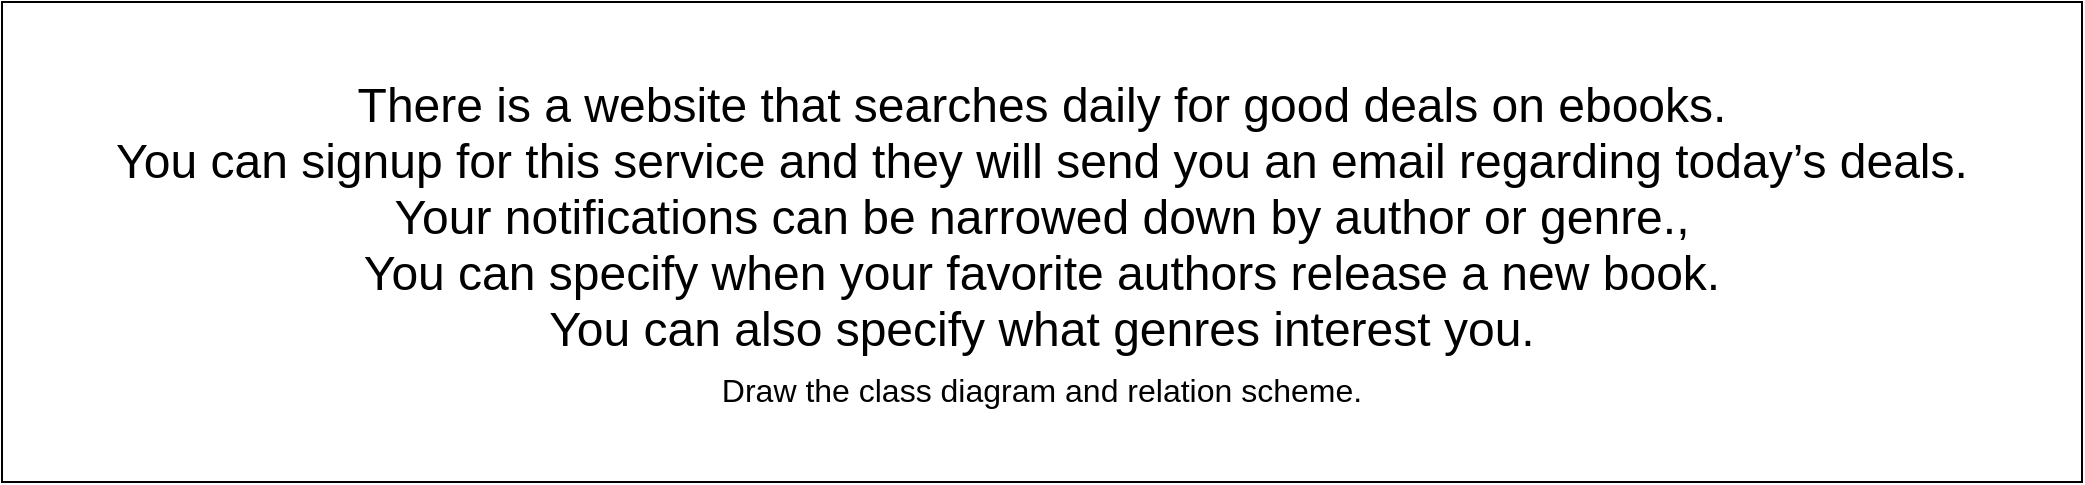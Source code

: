 <mxfile version="20.5.3" type="github" pages="4">
  <diagram id="vRRF6BtnYpzC6P57TxFN" name="question">
    <mxGraphModel dx="1381" dy="1820" grid="1" gridSize="10" guides="1" tooltips="1" connect="1" arrows="1" fold="1" page="1" pageScale="1" pageWidth="1169" pageHeight="827" math="0" shadow="0">
      <root>
        <mxCell id="0" />
        <mxCell id="1" parent="0" />
        <mxCell id="Fy8BnSeEP9JPjkzA1E2W-1" value="&lt;p style=&quot;margin: 0px 0px 8px; font-variant-numeric: normal; font-variant-east-asian: normal; font-stretch: normal; line-height: normal;&quot; class=&quot;p1&quot;&gt;&lt;font style=&quot;font-size: 24px;&quot;&gt;There is a website that searches daily for good deals on ebooks. &lt;br&gt;You can signup for this service and they will send you an email regarding today’s deals. &lt;br&gt;Your notifications can be narrowed down by author or genre., &lt;br&gt;You can specify when your favorite authors release a new book. &lt;br&gt;You can also specify what genres interest you.&lt;/font&gt;&lt;/p&gt;&lt;p style=&quot;margin: 0px; font-variant-numeric: normal; font-variant-east-asian: normal; font-stretch: normal; line-height: normal;&quot; class=&quot;p2&quot;&gt;&lt;font size=&quot;3&quot;&gt;Draw the class diagram and relation scheme.&lt;/font&gt;&lt;/p&gt;" style="rounded=0;whiteSpace=wrap;html=1;align=center;" parent="1" vertex="1">
          <mxGeometry x="80" y="-533" width="1040" height="240" as="geometry" />
        </mxCell>
      </root>
    </mxGraphModel>
  </diagram>
  <diagram id="8XdKDP-E_8NEiBEHgwIl" name="entities">
    <mxGraphModel dx="1381" dy="1820" grid="1" gridSize="10" guides="1" tooltips="1" connect="1" arrows="1" fold="1" page="1" pageScale="1" pageWidth="1169" pageHeight="827" math="0" shadow="0">
      <root>
        <mxCell id="0" />
        <mxCell id="1" parent="0" />
        <mxCell id="nK_Voz_5zx_XZmBfdHvc-1" value="&lt;p style=&quot;margin: 0px 0px 8px; font-variant-numeric: normal; font-variant-east-asian: normal; font-stretch: normal; line-height: normal;&quot; class=&quot;p1&quot;&gt;&lt;font style=&quot;font-size: 24px;&quot;&gt;There is a website that searches daily for good deals on ebooks. &lt;br&gt;You can signup for this service and they will send you an email regarding today’s deals. &lt;br&gt;Your notifications can be narrowed down by author or genre., &lt;br&gt;You can specify when your favorite authors release a new book. &lt;br&gt;You can also specify what genres interest you.&lt;/font&gt;&lt;/p&gt;&lt;p style=&quot;margin: 0px; font-variant-numeric: normal; font-variant-east-asian: normal; font-stretch: normal; line-height: normal;&quot; class=&quot;p2&quot;&gt;&lt;font size=&quot;3&quot;&gt;Draw the class diagram and relation scheme.&lt;/font&gt;&lt;/p&gt;" style="rounded=0;whiteSpace=wrap;html=1;align=center;" parent="1" vertex="1">
          <mxGeometry x="65" y="-799" width="1040" height="240" as="geometry" />
        </mxCell>
        <mxCell id="nK_Voz_5zx_XZmBfdHvc-8" style="edgeStyle=orthogonalEdgeStyle;rounded=0;orthogonalLoop=1;jettySize=auto;html=1;entryX=0.5;entryY=0;entryDx=0;entryDy=0;fontSize=14;" parent="1" source="nK_Voz_5zx_XZmBfdHvc-2" target="nK_Voz_5zx_XZmBfdHvc-7" edge="1">
          <mxGeometry relative="1" as="geometry" />
        </mxCell>
        <mxCell id="nK_Voz_5zx_XZmBfdHvc-18" style="edgeStyle=orthogonalEdgeStyle;rounded=0;orthogonalLoop=1;jettySize=auto;html=1;entryX=0.5;entryY=1;entryDx=0;entryDy=0;fontSize=14;" parent="1" source="nK_Voz_5zx_XZmBfdHvc-2" target="nK_Voz_5zx_XZmBfdHvc-17" edge="1">
          <mxGeometry relative="1" as="geometry" />
        </mxCell>
        <mxCell id="nK_Voz_5zx_XZmBfdHvc-2" value="&lt;font style=&quot;font-size: 18px;&quot;&gt;&lt;b&gt;ebooks&lt;/b&gt;&lt;/font&gt;" style="rounded=0;whiteSpace=wrap;html=1;" parent="1" vertex="1">
          <mxGeometry x="645" y="-286" width="120" height="60" as="geometry" />
        </mxCell>
        <mxCell id="nK_Voz_5zx_XZmBfdHvc-13" style="edgeStyle=orthogonalEdgeStyle;rounded=0;orthogonalLoop=1;jettySize=auto;html=1;entryX=0;entryY=0.5;entryDx=0;entryDy=0;fontSize=14;" parent="1" source="nK_Voz_5zx_XZmBfdHvc-3" target="nK_Voz_5zx_XZmBfdHvc-4" edge="1">
          <mxGeometry relative="1" as="geometry" />
        </mxCell>
        <mxCell id="nK_Voz_5zx_XZmBfdHvc-3" value="&lt;font style=&quot;font-size: 18px;&quot;&gt;&lt;b&gt;users&lt;/b&gt;&lt;/font&gt;" style="rounded=0;whiteSpace=wrap;html=1;" parent="1" vertex="1">
          <mxGeometry x="245" y="-286" width="120" height="60" as="geometry" />
        </mxCell>
        <mxCell id="nK_Voz_5zx_XZmBfdHvc-14" style="edgeStyle=orthogonalEdgeStyle;rounded=0;orthogonalLoop=1;jettySize=auto;html=1;entryX=0;entryY=0.5;entryDx=0;entryDy=0;fontSize=14;" parent="1" source="nK_Voz_5zx_XZmBfdHvc-4" target="nK_Voz_5zx_XZmBfdHvc-2" edge="1">
          <mxGeometry relative="1" as="geometry" />
        </mxCell>
        <mxCell id="nK_Voz_5zx_XZmBfdHvc-4" value="&lt;font style=&quot;font-size: 14px;&quot;&gt;signup&lt;/font&gt;" style="rhombus;whiteSpace=wrap;html=1;fontSize=24;" parent="1" vertex="1">
          <mxGeometry x="475" y="-289" width="90" height="66" as="geometry" />
        </mxCell>
        <mxCell id="nK_Voz_5zx_XZmBfdHvc-5" value="&lt;font style=&quot;font-size: 18px;&quot;&gt;&lt;b&gt;authors&lt;/b&gt;&lt;/font&gt;" style="rounded=0;whiteSpace=wrap;html=1;" parent="1" vertex="1">
          <mxGeometry x="535" y="-83" width="120" height="60" as="geometry" />
        </mxCell>
        <mxCell id="nK_Voz_5zx_XZmBfdHvc-6" value="&lt;font style=&quot;font-size: 18px;&quot;&gt;&lt;b&gt;genres&lt;/b&gt;&lt;/font&gt;" style="rounded=0;whiteSpace=wrap;html=1;" parent="1" vertex="1">
          <mxGeometry x="785" y="-83" width="120" height="60" as="geometry" />
        </mxCell>
        <mxCell id="nK_Voz_5zx_XZmBfdHvc-9" style="edgeStyle=orthogonalEdgeStyle;rounded=0;orthogonalLoop=1;jettySize=auto;html=1;fontSize=14;" parent="1" source="nK_Voz_5zx_XZmBfdHvc-7" target="nK_Voz_5zx_XZmBfdHvc-5" edge="1">
          <mxGeometry relative="1" as="geometry" />
        </mxCell>
        <mxCell id="nK_Voz_5zx_XZmBfdHvc-10" style="edgeStyle=orthogonalEdgeStyle;rounded=0;orthogonalLoop=1;jettySize=auto;html=1;fontSize=14;" parent="1" source="nK_Voz_5zx_XZmBfdHvc-7" target="nK_Voz_5zx_XZmBfdHvc-6" edge="1">
          <mxGeometry relative="1" as="geometry" />
        </mxCell>
        <mxCell id="nK_Voz_5zx_XZmBfdHvc-7" value="&lt;font style=&quot;font-size: 14px;&quot;&gt;has&lt;/font&gt;" style="rhombus;whiteSpace=wrap;html=1;fontSize=24;" parent="1" vertex="1">
          <mxGeometry x="660" y="-183" width="90" height="66" as="geometry" />
        </mxCell>
        <mxCell id="nK_Voz_5zx_XZmBfdHvc-21" style="edgeStyle=orthogonalEdgeStyle;rounded=0;orthogonalLoop=1;jettySize=auto;html=1;fontSize=14;" parent="1" source="nK_Voz_5zx_XZmBfdHvc-15" target="nK_Voz_5zx_XZmBfdHvc-20" edge="1">
          <mxGeometry relative="1" as="geometry" />
        </mxCell>
        <mxCell id="nK_Voz_5zx_XZmBfdHvc-15" value="&lt;font style=&quot;font-size: 18px;&quot;&gt;&lt;b&gt;deals&lt;/b&gt;&lt;/font&gt;" style="rounded=0;whiteSpace=wrap;html=1;" parent="1" vertex="1">
          <mxGeometry x="645" y="-479" width="120" height="60" as="geometry" />
        </mxCell>
        <mxCell id="nK_Voz_5zx_XZmBfdHvc-19" style="edgeStyle=orthogonalEdgeStyle;rounded=0;orthogonalLoop=1;jettySize=auto;html=1;entryX=0.5;entryY=1;entryDx=0;entryDy=0;fontSize=14;" parent="1" source="nK_Voz_5zx_XZmBfdHvc-17" target="nK_Voz_5zx_XZmBfdHvc-15" edge="1">
          <mxGeometry relative="1" as="geometry" />
        </mxCell>
        <mxCell id="nK_Voz_5zx_XZmBfdHvc-17" value="&lt;font style=&quot;font-size: 14px;&quot;&gt;daily&lt;/font&gt;" style="rhombus;whiteSpace=wrap;html=1;fontSize=24;" parent="1" vertex="1">
          <mxGeometry x="660" y="-381" width="90" height="66" as="geometry" />
        </mxCell>
        <mxCell id="nK_Voz_5zx_XZmBfdHvc-22" style="edgeStyle=orthogonalEdgeStyle;rounded=0;orthogonalLoop=1;jettySize=auto;html=1;fontSize=14;" parent="1" source="nK_Voz_5zx_XZmBfdHvc-20" target="nK_Voz_5zx_XZmBfdHvc-3" edge="1">
          <mxGeometry relative="1" as="geometry" />
        </mxCell>
        <mxCell id="nK_Voz_5zx_XZmBfdHvc-23" value="By Genre or Author" style="edgeLabel;html=1;align=center;verticalAlign=middle;resizable=0;points=[];fontSize=14;" parent="nK_Voz_5zx_XZmBfdHvc-22" vertex="1" connectable="0">
          <mxGeometry x="-0.363" relative="1" as="geometry">
            <mxPoint as="offset" />
          </mxGeometry>
        </mxCell>
        <mxCell id="nK_Voz_5zx_XZmBfdHvc-20" value="&lt;font style=&quot;font-size: 14px;&quot;&gt;notify&lt;/font&gt;" style="rhombus;whiteSpace=wrap;html=1;fontSize=24;" parent="1" vertex="1">
          <mxGeometry x="482" y="-482" width="90" height="66" as="geometry" />
        </mxCell>
      </root>
    </mxGraphModel>
  </diagram>
  <diagram id="kWX4alGMe8Vs7dN3XSO9" name="classes">
    <mxGraphModel dx="1381" dy="1820" grid="1" gridSize="10" guides="1" tooltips="1" connect="1" arrows="1" fold="1" page="1" pageScale="1" pageWidth="1169" pageHeight="827" math="0" shadow="0">
      <root>
        <mxCell id="0" />
        <mxCell id="1" parent="0" />
        <mxCell id="UzrCJ3X2ugrpX2_Y1Ivd-1" value="users" style="shape=table;startSize=30;container=1;collapsible=1;childLayout=tableLayout;fixedRows=1;rowLines=0;fontStyle=1;align=center;resizeLast=1;fontSize=24;" parent="1" vertex="1">
          <mxGeometry x="75" y="-400" width="180" height="150" as="geometry" />
        </mxCell>
        <mxCell id="UzrCJ3X2ugrpX2_Y1Ivd-2" value="" style="shape=tableRow;horizontal=0;startSize=0;swimlaneHead=0;swimlaneBody=0;fillColor=none;collapsible=0;dropTarget=0;points=[[0,0.5],[1,0.5]];portConstraint=eastwest;top=0;left=0;right=0;bottom=1;fontSize=24;" parent="UzrCJ3X2ugrpX2_Y1Ivd-1" vertex="1">
          <mxGeometry y="30" width="180" height="30" as="geometry" />
        </mxCell>
        <mxCell id="UzrCJ3X2ugrpX2_Y1Ivd-3" value="PK" style="shape=partialRectangle;connectable=0;fillColor=none;top=0;left=0;bottom=0;right=0;fontStyle=1;overflow=hidden;fontSize=24;" parent="UzrCJ3X2ugrpX2_Y1Ivd-2" vertex="1">
          <mxGeometry width="30" height="30" as="geometry">
            <mxRectangle width="30" height="30" as="alternateBounds" />
          </mxGeometry>
        </mxCell>
        <mxCell id="UzrCJ3X2ugrpX2_Y1Ivd-4" value="userId" style="shape=partialRectangle;connectable=0;fillColor=none;top=0;left=0;bottom=0;right=0;align=left;spacingLeft=6;fontStyle=5;overflow=hidden;fontSize=24;" parent="UzrCJ3X2ugrpX2_Y1Ivd-2" vertex="1">
          <mxGeometry x="30" width="150" height="30" as="geometry">
            <mxRectangle width="150" height="30" as="alternateBounds" />
          </mxGeometry>
        </mxCell>
        <mxCell id="UzrCJ3X2ugrpX2_Y1Ivd-5" value="" style="shape=tableRow;horizontal=0;startSize=0;swimlaneHead=0;swimlaneBody=0;fillColor=none;collapsible=0;dropTarget=0;points=[[0,0.5],[1,0.5]];portConstraint=eastwest;top=0;left=0;right=0;bottom=0;fontSize=24;" parent="UzrCJ3X2ugrpX2_Y1Ivd-1" vertex="1">
          <mxGeometry y="60" width="180" height="30" as="geometry" />
        </mxCell>
        <mxCell id="UzrCJ3X2ugrpX2_Y1Ivd-6" value="" style="shape=partialRectangle;connectable=0;fillColor=none;top=0;left=0;bottom=0;right=0;editable=1;overflow=hidden;fontSize=24;" parent="UzrCJ3X2ugrpX2_Y1Ivd-5" vertex="1">
          <mxGeometry width="30" height="30" as="geometry">
            <mxRectangle width="30" height="30" as="alternateBounds" />
          </mxGeometry>
        </mxCell>
        <mxCell id="UzrCJ3X2ugrpX2_Y1Ivd-7" value="fullname" style="shape=partialRectangle;connectable=0;fillColor=none;top=0;left=0;bottom=0;right=0;align=left;spacingLeft=6;overflow=hidden;fontSize=24;" parent="UzrCJ3X2ugrpX2_Y1Ivd-5" vertex="1">
          <mxGeometry x="30" width="150" height="30" as="geometry">
            <mxRectangle width="150" height="30" as="alternateBounds" />
          </mxGeometry>
        </mxCell>
        <mxCell id="UzrCJ3X2ugrpX2_Y1Ivd-8" value="" style="shape=tableRow;horizontal=0;startSize=0;swimlaneHead=0;swimlaneBody=0;fillColor=none;collapsible=0;dropTarget=0;points=[[0,0.5],[1,0.5]];portConstraint=eastwest;top=0;left=0;right=0;bottom=0;fontSize=24;" parent="UzrCJ3X2ugrpX2_Y1Ivd-1" vertex="1">
          <mxGeometry y="90" width="180" height="30" as="geometry" />
        </mxCell>
        <mxCell id="UzrCJ3X2ugrpX2_Y1Ivd-9" value="" style="shape=partialRectangle;connectable=0;fillColor=none;top=0;left=0;bottom=0;right=0;editable=1;overflow=hidden;fontSize=24;" parent="UzrCJ3X2ugrpX2_Y1Ivd-8" vertex="1">
          <mxGeometry width="30" height="30" as="geometry">
            <mxRectangle width="30" height="30" as="alternateBounds" />
          </mxGeometry>
        </mxCell>
        <mxCell id="UzrCJ3X2ugrpX2_Y1Ivd-10" value="username" style="shape=partialRectangle;connectable=0;fillColor=none;top=0;left=0;bottom=0;right=0;align=left;spacingLeft=6;overflow=hidden;fontSize=24;" parent="UzrCJ3X2ugrpX2_Y1Ivd-8" vertex="1">
          <mxGeometry x="30" width="150" height="30" as="geometry">
            <mxRectangle width="150" height="30" as="alternateBounds" />
          </mxGeometry>
        </mxCell>
        <mxCell id="UzrCJ3X2ugrpX2_Y1Ivd-11" value="" style="shape=tableRow;horizontal=0;startSize=0;swimlaneHead=0;swimlaneBody=0;fillColor=none;collapsible=0;dropTarget=0;points=[[0,0.5],[1,0.5]];portConstraint=eastwest;top=0;left=0;right=0;bottom=0;fontSize=24;" parent="UzrCJ3X2ugrpX2_Y1Ivd-1" vertex="1">
          <mxGeometry y="120" width="180" height="30" as="geometry" />
        </mxCell>
        <mxCell id="UzrCJ3X2ugrpX2_Y1Ivd-12" value="" style="shape=partialRectangle;connectable=0;fillColor=none;top=0;left=0;bottom=0;right=0;editable=1;overflow=hidden;fontSize=24;" parent="UzrCJ3X2ugrpX2_Y1Ivd-11" vertex="1">
          <mxGeometry width="30" height="30" as="geometry">
            <mxRectangle width="30" height="30" as="alternateBounds" />
          </mxGeometry>
        </mxCell>
        <mxCell id="UzrCJ3X2ugrpX2_Y1Ivd-13" value="password" style="shape=partialRectangle;connectable=0;fillColor=none;top=0;left=0;bottom=0;right=0;align=left;spacingLeft=6;overflow=hidden;fontSize=24;" parent="UzrCJ3X2ugrpX2_Y1Ivd-11" vertex="1">
          <mxGeometry x="30" width="150" height="30" as="geometry">
            <mxRectangle width="150" height="30" as="alternateBounds" />
          </mxGeometry>
        </mxCell>
        <mxCell id="3o--S0a6GvNiQcXkyyVz-1" value="&lt;p style=&quot;margin: 0px 0px 8px; font-variant-numeric: normal; font-variant-east-asian: normal; font-stretch: normal; line-height: normal;&quot; class=&quot;p1&quot;&gt;&lt;font style=&quot;font-size: 24px;&quot;&gt;There is a website that searches daily for good deals on ebooks. &lt;br&gt;You can signup for this service and they will send you an email regarding today’s deals. &lt;br&gt;Your notifications can be narrowed down by author or genre., &lt;br&gt;You can specify when your favorite authors release a new book. &lt;br&gt;You can also specify what genres interest you.&lt;/font&gt;&lt;/p&gt;&lt;p style=&quot;margin: 0px; font-variant-numeric: normal; font-variant-east-asian: normal; font-stretch: normal; line-height: normal;&quot; class=&quot;p2&quot;&gt;&lt;font size=&quot;3&quot;&gt;Draw the class diagram and relation scheme.&lt;/font&gt;&lt;/p&gt;" style="rounded=0;whiteSpace=wrap;html=1;align=center;" parent="1" vertex="1">
          <mxGeometry x="65" y="-799" width="1040" height="240" as="geometry" />
        </mxCell>
        <mxCell id="7fZBuw5tIw_-CbdEbMds-1" value="ebooks" style="shape=table;startSize=30;container=1;collapsible=1;childLayout=tableLayout;fixedRows=1;rowLines=0;fontStyle=1;align=center;resizeLast=1;fontSize=24;" parent="1" vertex="1">
          <mxGeometry x="635" y="-440" width="180" height="240" as="geometry" />
        </mxCell>
        <mxCell id="7fZBuw5tIw_-CbdEbMds-2" value="" style="shape=tableRow;horizontal=0;startSize=0;swimlaneHead=0;swimlaneBody=0;fillColor=none;collapsible=0;dropTarget=0;points=[[0,0.5],[1,0.5]];portConstraint=eastwest;top=0;left=0;right=0;bottom=1;fontSize=24;" parent="7fZBuw5tIw_-CbdEbMds-1" vertex="1">
          <mxGeometry y="30" width="180" height="30" as="geometry" />
        </mxCell>
        <mxCell id="7fZBuw5tIw_-CbdEbMds-3" value="PK" style="shape=partialRectangle;connectable=0;fillColor=none;top=0;left=0;bottom=0;right=0;fontStyle=1;overflow=hidden;fontSize=24;" parent="7fZBuw5tIw_-CbdEbMds-2" vertex="1">
          <mxGeometry width="30" height="30" as="geometry">
            <mxRectangle width="30" height="30" as="alternateBounds" />
          </mxGeometry>
        </mxCell>
        <mxCell id="7fZBuw5tIw_-CbdEbMds-4" value="ebookId" style="shape=partialRectangle;connectable=0;fillColor=none;top=0;left=0;bottom=0;right=0;align=left;spacingLeft=6;fontStyle=5;overflow=hidden;fontSize=24;" parent="7fZBuw5tIw_-CbdEbMds-2" vertex="1">
          <mxGeometry x="30" width="150" height="30" as="geometry">
            <mxRectangle width="150" height="30" as="alternateBounds" />
          </mxGeometry>
        </mxCell>
        <mxCell id="7fZBuw5tIw_-CbdEbMds-5" value="" style="shape=tableRow;horizontal=0;startSize=0;swimlaneHead=0;swimlaneBody=0;fillColor=none;collapsible=0;dropTarget=0;points=[[0,0.5],[1,0.5]];portConstraint=eastwest;top=0;left=0;right=0;bottom=0;fontSize=24;" parent="7fZBuw5tIw_-CbdEbMds-1" vertex="1">
          <mxGeometry y="60" width="180" height="30" as="geometry" />
        </mxCell>
        <mxCell id="7fZBuw5tIw_-CbdEbMds-6" value="FK" style="shape=partialRectangle;connectable=0;fillColor=none;top=0;left=0;bottom=0;right=0;editable=1;overflow=hidden;fontSize=24;" parent="7fZBuw5tIw_-CbdEbMds-5" vertex="1">
          <mxGeometry width="30" height="30" as="geometry">
            <mxRectangle width="30" height="30" as="alternateBounds" />
          </mxGeometry>
        </mxCell>
        <mxCell id="7fZBuw5tIw_-CbdEbMds-7" value="authorId" style="shape=partialRectangle;connectable=0;fillColor=none;top=0;left=0;bottom=0;right=0;align=left;spacingLeft=6;overflow=hidden;fontSize=24;" parent="7fZBuw5tIw_-CbdEbMds-5" vertex="1">
          <mxGeometry x="30" width="150" height="30" as="geometry">
            <mxRectangle width="150" height="30" as="alternateBounds" />
          </mxGeometry>
        </mxCell>
        <mxCell id="7fZBuw5tIw_-CbdEbMds-8" value="" style="shape=tableRow;horizontal=0;startSize=0;swimlaneHead=0;swimlaneBody=0;fillColor=none;collapsible=0;dropTarget=0;points=[[0,0.5],[1,0.5]];portConstraint=eastwest;top=0;left=0;right=0;bottom=0;fontSize=24;" parent="7fZBuw5tIw_-CbdEbMds-1" vertex="1">
          <mxGeometry y="90" width="180" height="30" as="geometry" />
        </mxCell>
        <mxCell id="7fZBuw5tIw_-CbdEbMds-9" value="FK" style="shape=partialRectangle;connectable=0;fillColor=none;top=0;left=0;bottom=0;right=0;editable=1;overflow=hidden;fontSize=24;" parent="7fZBuw5tIw_-CbdEbMds-8" vertex="1">
          <mxGeometry width="30" height="30" as="geometry">
            <mxRectangle width="30" height="30" as="alternateBounds" />
          </mxGeometry>
        </mxCell>
        <mxCell id="7fZBuw5tIw_-CbdEbMds-10" value="genreId" style="shape=partialRectangle;connectable=0;fillColor=none;top=0;left=0;bottom=0;right=0;align=left;spacingLeft=6;overflow=hidden;fontSize=24;" parent="7fZBuw5tIw_-CbdEbMds-8" vertex="1">
          <mxGeometry x="30" width="150" height="30" as="geometry">
            <mxRectangle width="150" height="30" as="alternateBounds" />
          </mxGeometry>
        </mxCell>
        <mxCell id="7fZBuw5tIw_-CbdEbMds-11" value="" style="shape=tableRow;horizontal=0;startSize=0;swimlaneHead=0;swimlaneBody=0;fillColor=none;collapsible=0;dropTarget=0;points=[[0,0.5],[1,0.5]];portConstraint=eastwest;top=0;left=0;right=0;bottom=0;fontSize=24;" parent="7fZBuw5tIw_-CbdEbMds-1" vertex="1">
          <mxGeometry y="120" width="180" height="30" as="geometry" />
        </mxCell>
        <mxCell id="7fZBuw5tIw_-CbdEbMds-12" value="" style="shape=partialRectangle;connectable=0;fillColor=none;top=0;left=0;bottom=0;right=0;editable=1;overflow=hidden;fontSize=24;" parent="7fZBuw5tIw_-CbdEbMds-11" vertex="1">
          <mxGeometry width="30" height="30" as="geometry">
            <mxRectangle width="30" height="30" as="alternateBounds" />
          </mxGeometry>
        </mxCell>
        <mxCell id="7fZBuw5tIw_-CbdEbMds-13" value="title" style="shape=partialRectangle;connectable=0;fillColor=none;top=0;left=0;bottom=0;right=0;align=left;spacingLeft=6;overflow=hidden;fontSize=24;" parent="7fZBuw5tIw_-CbdEbMds-11" vertex="1">
          <mxGeometry x="30" width="150" height="30" as="geometry">
            <mxRectangle width="150" height="30" as="alternateBounds" />
          </mxGeometry>
        </mxCell>
        <mxCell id="PQUjzpP_eM5EZ4KzjcCf-1" style="shape=tableRow;horizontal=0;startSize=0;swimlaneHead=0;swimlaneBody=0;fillColor=none;collapsible=0;dropTarget=0;points=[[0,0.5],[1,0.5]];portConstraint=eastwest;top=0;left=0;right=0;bottom=0;fontSize=24;" parent="7fZBuw5tIw_-CbdEbMds-1" vertex="1">
          <mxGeometry y="150" width="180" height="30" as="geometry" />
        </mxCell>
        <mxCell id="PQUjzpP_eM5EZ4KzjcCf-2" style="shape=partialRectangle;connectable=0;fillColor=none;top=0;left=0;bottom=0;right=0;editable=1;overflow=hidden;fontSize=24;" parent="PQUjzpP_eM5EZ4KzjcCf-1" vertex="1">
          <mxGeometry width="30" height="30" as="geometry">
            <mxRectangle width="30" height="30" as="alternateBounds" />
          </mxGeometry>
        </mxCell>
        <mxCell id="PQUjzpP_eM5EZ4KzjcCf-3" value="pub-date" style="shape=partialRectangle;connectable=0;fillColor=none;top=0;left=0;bottom=0;right=0;align=left;spacingLeft=6;overflow=hidden;fontSize=24;" parent="PQUjzpP_eM5EZ4KzjcCf-1" vertex="1">
          <mxGeometry x="30" width="150" height="30" as="geometry">
            <mxRectangle width="150" height="30" as="alternateBounds" />
          </mxGeometry>
        </mxCell>
        <mxCell id="PQUjzpP_eM5EZ4KzjcCf-23" style="shape=tableRow;horizontal=0;startSize=0;swimlaneHead=0;swimlaneBody=0;fillColor=none;collapsible=0;dropTarget=0;points=[[0,0.5],[1,0.5]];portConstraint=eastwest;top=0;left=0;right=0;bottom=0;fontSize=24;" parent="7fZBuw5tIw_-CbdEbMds-1" vertex="1">
          <mxGeometry y="180" width="180" height="30" as="geometry" />
        </mxCell>
        <mxCell id="PQUjzpP_eM5EZ4KzjcCf-24" style="shape=partialRectangle;connectable=0;fillColor=none;top=0;left=0;bottom=0;right=0;editable=1;overflow=hidden;fontSize=24;" parent="PQUjzpP_eM5EZ4KzjcCf-23" vertex="1">
          <mxGeometry width="30" height="30" as="geometry">
            <mxRectangle width="30" height="30" as="alternateBounds" />
          </mxGeometry>
        </mxCell>
        <mxCell id="PQUjzpP_eM5EZ4KzjcCf-25" value="cost" style="shape=partialRectangle;connectable=0;fillColor=none;top=0;left=0;bottom=0;right=0;align=left;spacingLeft=6;overflow=hidden;fontSize=24;" parent="PQUjzpP_eM5EZ4KzjcCf-23" vertex="1">
          <mxGeometry x="30" width="150" height="30" as="geometry">
            <mxRectangle width="150" height="30" as="alternateBounds" />
          </mxGeometry>
        </mxCell>
        <mxCell id="y0y-hdFuFdXTRIzSKdjt-1" value="authors" style="shape=table;startSize=30;container=1;collapsible=1;childLayout=tableLayout;fixedRows=1;rowLines=0;fontStyle=1;align=center;resizeLast=1;fontSize=24;" parent="1" vertex="1">
          <mxGeometry x="345" y="-410" width="180" height="150" as="geometry" />
        </mxCell>
        <mxCell id="y0y-hdFuFdXTRIzSKdjt-2" value="" style="shape=tableRow;horizontal=0;startSize=0;swimlaneHead=0;swimlaneBody=0;fillColor=none;collapsible=0;dropTarget=0;points=[[0,0.5],[1,0.5]];portConstraint=eastwest;top=0;left=0;right=0;bottom=1;fontSize=24;" parent="y0y-hdFuFdXTRIzSKdjt-1" vertex="1">
          <mxGeometry y="30" width="180" height="30" as="geometry" />
        </mxCell>
        <mxCell id="y0y-hdFuFdXTRIzSKdjt-3" value="PK" style="shape=partialRectangle;connectable=0;fillColor=none;top=0;left=0;bottom=0;right=0;fontStyle=1;overflow=hidden;fontSize=24;" parent="y0y-hdFuFdXTRIzSKdjt-2" vertex="1">
          <mxGeometry width="30" height="30" as="geometry">
            <mxRectangle width="30" height="30" as="alternateBounds" />
          </mxGeometry>
        </mxCell>
        <mxCell id="y0y-hdFuFdXTRIzSKdjt-4" value="authorId" style="shape=partialRectangle;connectable=0;fillColor=none;top=0;left=0;bottom=0;right=0;align=left;spacingLeft=6;fontStyle=5;overflow=hidden;fontSize=24;" parent="y0y-hdFuFdXTRIzSKdjt-2" vertex="1">
          <mxGeometry x="30" width="150" height="30" as="geometry">
            <mxRectangle width="150" height="30" as="alternateBounds" />
          </mxGeometry>
        </mxCell>
        <mxCell id="y0y-hdFuFdXTRIzSKdjt-5" value="" style="shape=tableRow;horizontal=0;startSize=0;swimlaneHead=0;swimlaneBody=0;fillColor=none;collapsible=0;dropTarget=0;points=[[0,0.5],[1,0.5]];portConstraint=eastwest;top=0;left=0;right=0;bottom=0;fontSize=24;" parent="y0y-hdFuFdXTRIzSKdjt-1" vertex="1">
          <mxGeometry y="60" width="180" height="30" as="geometry" />
        </mxCell>
        <mxCell id="y0y-hdFuFdXTRIzSKdjt-6" value="" style="shape=partialRectangle;connectable=0;fillColor=none;top=0;left=0;bottom=0;right=0;editable=1;overflow=hidden;fontSize=24;" parent="y0y-hdFuFdXTRIzSKdjt-5" vertex="1">
          <mxGeometry width="30" height="30" as="geometry">
            <mxRectangle width="30" height="30" as="alternateBounds" />
          </mxGeometry>
        </mxCell>
        <mxCell id="y0y-hdFuFdXTRIzSKdjt-7" value="full name" style="shape=partialRectangle;connectable=0;fillColor=none;top=0;left=0;bottom=0;right=0;align=left;spacingLeft=6;overflow=hidden;fontSize=24;" parent="y0y-hdFuFdXTRIzSKdjt-5" vertex="1">
          <mxGeometry x="30" width="150" height="30" as="geometry">
            <mxRectangle width="150" height="30" as="alternateBounds" />
          </mxGeometry>
        </mxCell>
        <mxCell id="y0y-hdFuFdXTRIzSKdjt-8" value="" style="shape=tableRow;horizontal=0;startSize=0;swimlaneHead=0;swimlaneBody=0;fillColor=none;collapsible=0;dropTarget=0;points=[[0,0.5],[1,0.5]];portConstraint=eastwest;top=0;left=0;right=0;bottom=0;fontSize=24;" parent="y0y-hdFuFdXTRIzSKdjt-1" vertex="1">
          <mxGeometry y="90" width="180" height="30" as="geometry" />
        </mxCell>
        <mxCell id="y0y-hdFuFdXTRIzSKdjt-9" value="" style="shape=partialRectangle;connectable=0;fillColor=none;top=0;left=0;bottom=0;right=0;editable=1;overflow=hidden;fontSize=24;" parent="y0y-hdFuFdXTRIzSKdjt-8" vertex="1">
          <mxGeometry width="30" height="30" as="geometry">
            <mxRectangle width="30" height="30" as="alternateBounds" />
          </mxGeometry>
        </mxCell>
        <mxCell id="y0y-hdFuFdXTRIzSKdjt-10" value="phone" style="shape=partialRectangle;connectable=0;fillColor=none;top=0;left=0;bottom=0;right=0;align=left;spacingLeft=6;overflow=hidden;fontSize=24;" parent="y0y-hdFuFdXTRIzSKdjt-8" vertex="1">
          <mxGeometry x="30" width="150" height="30" as="geometry">
            <mxRectangle width="150" height="30" as="alternateBounds" />
          </mxGeometry>
        </mxCell>
        <mxCell id="y0y-hdFuFdXTRIzSKdjt-11" value="" style="shape=tableRow;horizontal=0;startSize=0;swimlaneHead=0;swimlaneBody=0;fillColor=none;collapsible=0;dropTarget=0;points=[[0,0.5],[1,0.5]];portConstraint=eastwest;top=0;left=0;right=0;bottom=0;fontSize=24;" parent="y0y-hdFuFdXTRIzSKdjt-1" vertex="1">
          <mxGeometry y="120" width="180" height="30" as="geometry" />
        </mxCell>
        <mxCell id="y0y-hdFuFdXTRIzSKdjt-12" value="" style="shape=partialRectangle;connectable=0;fillColor=none;top=0;left=0;bottom=0;right=0;editable=1;overflow=hidden;fontSize=24;" parent="y0y-hdFuFdXTRIzSKdjt-11" vertex="1">
          <mxGeometry width="30" height="30" as="geometry">
            <mxRectangle width="30" height="30" as="alternateBounds" />
          </mxGeometry>
        </mxCell>
        <mxCell id="y0y-hdFuFdXTRIzSKdjt-13" value="email" style="shape=partialRectangle;connectable=0;fillColor=none;top=0;left=0;bottom=0;right=0;align=left;spacingLeft=6;overflow=hidden;fontSize=24;" parent="y0y-hdFuFdXTRIzSKdjt-11" vertex="1">
          <mxGeometry x="30" width="150" height="30" as="geometry">
            <mxRectangle width="150" height="30" as="alternateBounds" />
          </mxGeometry>
        </mxCell>
        <mxCell id="y0y-hdFuFdXTRIzSKdjt-15" value="genres" style="shape=table;startSize=30;container=1;collapsible=1;childLayout=tableLayout;fixedRows=1;rowLines=0;fontStyle=1;align=center;resizeLast=1;fontSize=24;" parent="1" vertex="1">
          <mxGeometry x="985" y="-415" width="180" height="150" as="geometry" />
        </mxCell>
        <mxCell id="y0y-hdFuFdXTRIzSKdjt-16" value="" style="shape=tableRow;horizontal=0;startSize=0;swimlaneHead=0;swimlaneBody=0;fillColor=none;collapsible=0;dropTarget=0;points=[[0,0.5],[1,0.5]];portConstraint=eastwest;top=0;left=0;right=0;bottom=1;fontSize=24;" parent="y0y-hdFuFdXTRIzSKdjt-15" vertex="1">
          <mxGeometry y="30" width="180" height="30" as="geometry" />
        </mxCell>
        <mxCell id="y0y-hdFuFdXTRIzSKdjt-17" value="PK" style="shape=partialRectangle;connectable=0;fillColor=none;top=0;left=0;bottom=0;right=0;fontStyle=1;overflow=hidden;fontSize=24;" parent="y0y-hdFuFdXTRIzSKdjt-16" vertex="1">
          <mxGeometry width="30" height="30" as="geometry">
            <mxRectangle width="30" height="30" as="alternateBounds" />
          </mxGeometry>
        </mxCell>
        <mxCell id="y0y-hdFuFdXTRIzSKdjt-18" value="genreId" style="shape=partialRectangle;connectable=0;fillColor=none;top=0;left=0;bottom=0;right=0;align=left;spacingLeft=6;fontStyle=5;overflow=hidden;fontSize=24;" parent="y0y-hdFuFdXTRIzSKdjt-16" vertex="1">
          <mxGeometry x="30" width="150" height="30" as="geometry">
            <mxRectangle width="150" height="30" as="alternateBounds" />
          </mxGeometry>
        </mxCell>
        <mxCell id="y0y-hdFuFdXTRIzSKdjt-19" value="" style="shape=tableRow;horizontal=0;startSize=0;swimlaneHead=0;swimlaneBody=0;fillColor=none;collapsible=0;dropTarget=0;points=[[0,0.5],[1,0.5]];portConstraint=eastwest;top=0;left=0;right=0;bottom=0;fontSize=24;" parent="y0y-hdFuFdXTRIzSKdjt-15" vertex="1">
          <mxGeometry y="60" width="180" height="30" as="geometry" />
        </mxCell>
        <mxCell id="y0y-hdFuFdXTRIzSKdjt-20" value="" style="shape=partialRectangle;connectable=0;fillColor=none;top=0;left=0;bottom=0;right=0;editable=1;overflow=hidden;fontSize=24;" parent="y0y-hdFuFdXTRIzSKdjt-19" vertex="1">
          <mxGeometry width="30" height="30" as="geometry">
            <mxRectangle width="30" height="30" as="alternateBounds" />
          </mxGeometry>
        </mxCell>
        <mxCell id="y0y-hdFuFdXTRIzSKdjt-21" value="title" style="shape=partialRectangle;connectable=0;fillColor=none;top=0;left=0;bottom=0;right=0;align=left;spacingLeft=6;overflow=hidden;fontSize=24;" parent="y0y-hdFuFdXTRIzSKdjt-19" vertex="1">
          <mxGeometry x="30" width="150" height="30" as="geometry">
            <mxRectangle width="150" height="30" as="alternateBounds" />
          </mxGeometry>
        </mxCell>
        <mxCell id="y0y-hdFuFdXTRIzSKdjt-22" value="" style="shape=tableRow;horizontal=0;startSize=0;swimlaneHead=0;swimlaneBody=0;fillColor=none;collapsible=0;dropTarget=0;points=[[0,0.5],[1,0.5]];portConstraint=eastwest;top=0;left=0;right=0;bottom=0;fontSize=24;" parent="y0y-hdFuFdXTRIzSKdjt-15" vertex="1">
          <mxGeometry y="90" width="180" height="30" as="geometry" />
        </mxCell>
        <mxCell id="y0y-hdFuFdXTRIzSKdjt-23" value="" style="shape=partialRectangle;connectable=0;fillColor=none;top=0;left=0;bottom=0;right=0;editable=1;overflow=hidden;fontSize=24;" parent="y0y-hdFuFdXTRIzSKdjt-22" vertex="1">
          <mxGeometry width="30" height="30" as="geometry">
            <mxRectangle width="30" height="30" as="alternateBounds" />
          </mxGeometry>
        </mxCell>
        <mxCell id="y0y-hdFuFdXTRIzSKdjt-24" value="" style="shape=partialRectangle;connectable=0;fillColor=none;top=0;left=0;bottom=0;right=0;align=left;spacingLeft=6;overflow=hidden;fontSize=24;" parent="y0y-hdFuFdXTRIzSKdjt-22" vertex="1">
          <mxGeometry x="30" width="150" height="30" as="geometry">
            <mxRectangle width="150" height="30" as="alternateBounds" />
          </mxGeometry>
        </mxCell>
        <mxCell id="y0y-hdFuFdXTRIzSKdjt-25" value="" style="shape=tableRow;horizontal=0;startSize=0;swimlaneHead=0;swimlaneBody=0;fillColor=none;collapsible=0;dropTarget=0;points=[[0,0.5],[1,0.5]];portConstraint=eastwest;top=0;left=0;right=0;bottom=0;fontSize=24;" parent="y0y-hdFuFdXTRIzSKdjt-15" vertex="1">
          <mxGeometry y="120" width="180" height="30" as="geometry" />
        </mxCell>
        <mxCell id="y0y-hdFuFdXTRIzSKdjt-26" value="" style="shape=partialRectangle;connectable=0;fillColor=none;top=0;left=0;bottom=0;right=0;editable=1;overflow=hidden;fontSize=24;" parent="y0y-hdFuFdXTRIzSKdjt-25" vertex="1">
          <mxGeometry width="30" height="30" as="geometry">
            <mxRectangle width="30" height="30" as="alternateBounds" />
          </mxGeometry>
        </mxCell>
        <mxCell id="y0y-hdFuFdXTRIzSKdjt-27" value="" style="shape=partialRectangle;connectable=0;fillColor=none;top=0;left=0;bottom=0;right=0;align=left;spacingLeft=6;overflow=hidden;fontSize=24;" parent="y0y-hdFuFdXTRIzSKdjt-25" vertex="1">
          <mxGeometry x="30" width="150" height="30" as="geometry">
            <mxRectangle width="150" height="30" as="alternateBounds" />
          </mxGeometry>
        </mxCell>
        <mxCell id="3TEDN3bAO70JXf1oTmYZ-1" value="deals" style="shape=table;startSize=30;container=1;collapsible=1;childLayout=tableLayout;fixedRows=1;rowLines=0;fontStyle=1;align=center;resizeLast=1;fontSize=24;" parent="1" vertex="1">
          <mxGeometry x="455" y="10" width="180" height="150" as="geometry" />
        </mxCell>
        <mxCell id="3TEDN3bAO70JXf1oTmYZ-2" value="" style="shape=tableRow;horizontal=0;startSize=0;swimlaneHead=0;swimlaneBody=0;fillColor=none;collapsible=0;dropTarget=0;points=[[0,0.5],[1,0.5]];portConstraint=eastwest;top=0;left=0;right=0;bottom=1;fontSize=24;" parent="3TEDN3bAO70JXf1oTmYZ-1" vertex="1">
          <mxGeometry y="30" width="180" height="30" as="geometry" />
        </mxCell>
        <mxCell id="3TEDN3bAO70JXf1oTmYZ-3" value="PK" style="shape=partialRectangle;connectable=0;fillColor=none;top=0;left=0;bottom=0;right=0;fontStyle=1;overflow=hidden;fontSize=24;" parent="3TEDN3bAO70JXf1oTmYZ-2" vertex="1">
          <mxGeometry width="30" height="30" as="geometry">
            <mxRectangle width="30" height="30" as="alternateBounds" />
          </mxGeometry>
        </mxCell>
        <mxCell id="3TEDN3bAO70JXf1oTmYZ-4" value="dealId" style="shape=partialRectangle;connectable=0;fillColor=none;top=0;left=0;bottom=0;right=0;align=left;spacingLeft=6;fontStyle=5;overflow=hidden;fontSize=24;" parent="3TEDN3bAO70JXf1oTmYZ-2" vertex="1">
          <mxGeometry x="30" width="150" height="30" as="geometry">
            <mxRectangle width="150" height="30" as="alternateBounds" />
          </mxGeometry>
        </mxCell>
        <mxCell id="3TEDN3bAO70JXf1oTmYZ-5" value="" style="shape=tableRow;horizontal=0;startSize=0;swimlaneHead=0;swimlaneBody=0;fillColor=none;collapsible=0;dropTarget=0;points=[[0,0.5],[1,0.5]];portConstraint=eastwest;top=0;left=0;right=0;bottom=0;fontSize=24;" parent="3TEDN3bAO70JXf1oTmYZ-1" vertex="1">
          <mxGeometry y="60" width="180" height="30" as="geometry" />
        </mxCell>
        <mxCell id="3TEDN3bAO70JXf1oTmYZ-6" value="" style="shape=partialRectangle;connectable=0;fillColor=none;top=0;left=0;bottom=0;right=0;editable=1;overflow=hidden;fontSize=24;" parent="3TEDN3bAO70JXf1oTmYZ-5" vertex="1">
          <mxGeometry width="30" height="30" as="geometry">
            <mxRectangle width="30" height="30" as="alternateBounds" />
          </mxGeometry>
        </mxCell>
        <mxCell id="3TEDN3bAO70JXf1oTmYZ-7" value="ebookId" style="shape=partialRectangle;connectable=0;fillColor=none;top=0;left=0;bottom=0;right=0;align=left;spacingLeft=6;overflow=hidden;fontSize=24;" parent="3TEDN3bAO70JXf1oTmYZ-5" vertex="1">
          <mxGeometry x="30" width="150" height="30" as="geometry">
            <mxRectangle width="150" height="30" as="alternateBounds" />
          </mxGeometry>
        </mxCell>
        <mxCell id="3TEDN3bAO70JXf1oTmYZ-8" value="" style="shape=tableRow;horizontal=0;startSize=0;swimlaneHead=0;swimlaneBody=0;fillColor=none;collapsible=0;dropTarget=0;points=[[0,0.5],[1,0.5]];portConstraint=eastwest;top=0;left=0;right=0;bottom=0;fontSize=24;" parent="3TEDN3bAO70JXf1oTmYZ-1" vertex="1">
          <mxGeometry y="90" width="180" height="30" as="geometry" />
        </mxCell>
        <mxCell id="3TEDN3bAO70JXf1oTmYZ-9" value="" style="shape=partialRectangle;connectable=0;fillColor=none;top=0;left=0;bottom=0;right=0;editable=1;overflow=hidden;fontSize=24;" parent="3TEDN3bAO70JXf1oTmYZ-8" vertex="1">
          <mxGeometry width="30" height="30" as="geometry">
            <mxRectangle width="30" height="30" as="alternateBounds" />
          </mxGeometry>
        </mxCell>
        <mxCell id="3TEDN3bAO70JXf1oTmYZ-10" value="discount %" style="shape=partialRectangle;connectable=0;fillColor=none;top=0;left=0;bottom=0;right=0;align=left;spacingLeft=6;overflow=hidden;fontSize=24;" parent="3TEDN3bAO70JXf1oTmYZ-8" vertex="1">
          <mxGeometry x="30" width="150" height="30" as="geometry">
            <mxRectangle width="150" height="30" as="alternateBounds" />
          </mxGeometry>
        </mxCell>
        <mxCell id="3TEDN3bAO70JXf1oTmYZ-11" value="" style="shape=tableRow;horizontal=0;startSize=0;swimlaneHead=0;swimlaneBody=0;fillColor=none;collapsible=0;dropTarget=0;points=[[0,0.5],[1,0.5]];portConstraint=eastwest;top=0;left=0;right=0;bottom=0;fontSize=24;" parent="3TEDN3bAO70JXf1oTmYZ-1" vertex="1">
          <mxGeometry y="120" width="180" height="30" as="geometry" />
        </mxCell>
        <mxCell id="3TEDN3bAO70JXf1oTmYZ-12" value="" style="shape=partialRectangle;connectable=0;fillColor=none;top=0;left=0;bottom=0;right=0;editable=1;overflow=hidden;fontSize=24;" parent="3TEDN3bAO70JXf1oTmYZ-11" vertex="1">
          <mxGeometry width="30" height="30" as="geometry">
            <mxRectangle width="30" height="30" as="alternateBounds" />
          </mxGeometry>
        </mxCell>
        <mxCell id="3TEDN3bAO70JXf1oTmYZ-13" value="" style="shape=partialRectangle;connectable=0;fillColor=none;top=0;left=0;bottom=0;right=0;align=left;spacingLeft=6;overflow=hidden;fontSize=24;" parent="3TEDN3bAO70JXf1oTmYZ-11" vertex="1">
          <mxGeometry x="30" width="150" height="30" as="geometry">
            <mxRectangle width="150" height="30" as="alternateBounds" />
          </mxGeometry>
        </mxCell>
        <mxCell id="PQUjzpP_eM5EZ4KzjcCf-4" value="notifications" style="shape=table;startSize=30;container=1;collapsible=1;childLayout=tableLayout;fixedRows=1;rowLines=0;fontStyle=1;align=center;resizeLast=1;fontSize=24;" parent="1" vertex="1">
          <mxGeometry x="60" y="-140" width="210" height="120" as="geometry" />
        </mxCell>
        <mxCell id="PQUjzpP_eM5EZ4KzjcCf-5" value="" style="shape=tableRow;horizontal=0;startSize=0;swimlaneHead=0;swimlaneBody=0;fillColor=none;collapsible=0;dropTarget=0;points=[[0,0.5],[1,0.5]];portConstraint=eastwest;top=0;left=0;right=0;bottom=1;fontSize=24;" parent="PQUjzpP_eM5EZ4KzjcCf-4" vertex="1">
          <mxGeometry y="30" width="210" height="30" as="geometry" />
        </mxCell>
        <mxCell id="PQUjzpP_eM5EZ4KzjcCf-6" value="PK" style="shape=partialRectangle;connectable=0;fillColor=none;top=0;left=0;bottom=0;right=0;fontStyle=1;overflow=hidden;fontSize=24;" parent="PQUjzpP_eM5EZ4KzjcCf-5" vertex="1">
          <mxGeometry width="30" height="30" as="geometry">
            <mxRectangle width="30" height="30" as="alternateBounds" />
          </mxGeometry>
        </mxCell>
        <mxCell id="PQUjzpP_eM5EZ4KzjcCf-7" value="notificatonId" style="shape=partialRectangle;connectable=0;fillColor=none;top=0;left=0;bottom=0;right=0;align=left;spacingLeft=6;fontStyle=5;overflow=hidden;fontSize=24;" parent="PQUjzpP_eM5EZ4KzjcCf-5" vertex="1">
          <mxGeometry x="30" width="180" height="30" as="geometry">
            <mxRectangle width="180" height="30" as="alternateBounds" />
          </mxGeometry>
        </mxCell>
        <mxCell id="PQUjzpP_eM5EZ4KzjcCf-11" value="" style="shape=tableRow;horizontal=0;startSize=0;swimlaneHead=0;swimlaneBody=0;fillColor=none;collapsible=0;dropTarget=0;points=[[0,0.5],[1,0.5]];portConstraint=eastwest;top=0;left=0;right=0;bottom=0;fontSize=24;" parent="PQUjzpP_eM5EZ4KzjcCf-4" vertex="1">
          <mxGeometry y="60" width="210" height="30" as="geometry" />
        </mxCell>
        <mxCell id="PQUjzpP_eM5EZ4KzjcCf-12" value="FK" style="shape=partialRectangle;connectable=0;fillColor=none;top=0;left=0;bottom=0;right=0;editable=1;overflow=hidden;fontSize=24;" parent="PQUjzpP_eM5EZ4KzjcCf-11" vertex="1">
          <mxGeometry width="30" height="30" as="geometry">
            <mxRectangle width="30" height="30" as="alternateBounds" />
          </mxGeometry>
        </mxCell>
        <mxCell id="PQUjzpP_eM5EZ4KzjcCf-13" value="dealid" style="shape=partialRectangle;connectable=0;fillColor=none;top=0;left=0;bottom=0;right=0;align=left;spacingLeft=6;overflow=hidden;fontSize=24;" parent="PQUjzpP_eM5EZ4KzjcCf-11" vertex="1">
          <mxGeometry x="30" width="180" height="30" as="geometry">
            <mxRectangle width="180" height="30" as="alternateBounds" />
          </mxGeometry>
        </mxCell>
        <mxCell id="PQUjzpP_eM5EZ4KzjcCf-14" value="" style="shape=tableRow;horizontal=0;startSize=0;swimlaneHead=0;swimlaneBody=0;fillColor=none;collapsible=0;dropTarget=0;points=[[0,0.5],[1,0.5]];portConstraint=eastwest;top=0;left=0;right=0;bottom=0;fontSize=24;" parent="PQUjzpP_eM5EZ4KzjcCf-4" vertex="1">
          <mxGeometry y="90" width="210" height="30" as="geometry" />
        </mxCell>
        <mxCell id="PQUjzpP_eM5EZ4KzjcCf-15" value="FK" style="shape=partialRectangle;connectable=0;fillColor=none;top=0;left=0;bottom=0;right=0;editable=1;overflow=hidden;fontSize=24;" parent="PQUjzpP_eM5EZ4KzjcCf-14" vertex="1">
          <mxGeometry width="30" height="30" as="geometry">
            <mxRectangle width="30" height="30" as="alternateBounds" />
          </mxGeometry>
        </mxCell>
        <mxCell id="PQUjzpP_eM5EZ4KzjcCf-16" value="userId" style="shape=partialRectangle;connectable=0;fillColor=none;top=0;left=0;bottom=0;right=0;align=left;spacingLeft=6;overflow=hidden;fontSize=24;" parent="PQUjzpP_eM5EZ4KzjcCf-14" vertex="1">
          <mxGeometry x="30" width="180" height="30" as="geometry">
            <mxRectangle width="180" height="30" as="alternateBounds" />
          </mxGeometry>
        </mxCell>
        <mxCell id="PQUjzpP_eM5EZ4KzjcCf-18" value="" style="edgeStyle=entityRelationEdgeStyle;fontSize=12;html=1;endArrow=ERoneToMany;rounded=0;exitX=1;exitY=0.5;exitDx=0;exitDy=0;" parent="1" source="y0y-hdFuFdXTRIzSKdjt-2" edge="1">
          <mxGeometry width="100" height="100" relative="1" as="geometry">
            <mxPoint x="545" y="-260" as="sourcePoint" />
            <mxPoint x="635" y="-360" as="targetPoint" />
          </mxGeometry>
        </mxCell>
        <mxCell id="PQUjzpP_eM5EZ4KzjcCf-19" value="" style="edgeStyle=entityRelationEdgeStyle;fontSize=12;html=1;endArrow=ERoneToMany;rounded=0;exitX=0;exitY=0.5;exitDx=0;exitDy=0;entryX=1;entryY=0.5;entryDx=0;entryDy=0;" parent="1" source="y0y-hdFuFdXTRIzSKdjt-16" target="7fZBuw5tIw_-CbdEbMds-8" edge="1">
          <mxGeometry width="100" height="100" relative="1" as="geometry">
            <mxPoint x="535" y="-355" as="sourcePoint" />
            <mxPoint x="645" y="-350" as="targetPoint" />
          </mxGeometry>
        </mxCell>
        <mxCell id="PQUjzpP_eM5EZ4KzjcCf-20" value="" style="fontSize=12;html=1;endArrow=ERoneToMany;rounded=0;exitX=0.428;exitY=1.009;exitDx=0;exitDy=0;exitPerimeter=0;entryX=0.5;entryY=0;entryDx=0;entryDy=0;" parent="1" source="UzrCJ3X2ugrpX2_Y1Ivd-11" target="PQUjzpP_eM5EZ4KzjcCf-4" edge="1">
          <mxGeometry width="100" height="100" relative="1" as="geometry">
            <mxPoint x="235" y="-170" as="sourcePoint" />
            <mxPoint x="345" y="-165" as="targetPoint" />
          </mxGeometry>
        </mxCell>
        <mxCell id="PQUjzpP_eM5EZ4KzjcCf-21" value="" style="fontSize=12;html=1;endArrow=ERoneToMany;rounded=0;exitX=0;exitY=0.5;exitDx=0;exitDy=0;entryX=1.004;entryY=0.759;entryDx=0;entryDy=0;entryPerimeter=0;" parent="1" source="3TEDN3bAO70JXf1oTmYZ-5" target="PQUjzpP_eM5EZ4KzjcCf-11" edge="1">
          <mxGeometry width="100" height="100" relative="1" as="geometry">
            <mxPoint x="265.0" y="60" as="sourcePoint" />
            <mxPoint x="277.96" y="169.73" as="targetPoint" />
          </mxGeometry>
        </mxCell>
        <mxCell id="PQUjzpP_eM5EZ4KzjcCf-22" value="" style="fontSize=12;html=1;endArrow=ERoneToMany;rounded=0;exitX=0.5;exitY=1;exitDx=0;exitDy=0;entryX=0.454;entryY=0.005;entryDx=0;entryDy=0;entryPerimeter=0;" parent="1" source="7fZBuw5tIw_-CbdEbMds-1" target="3TEDN3bAO70JXf1oTmYZ-1" edge="1">
          <mxGeometry width="100" height="100" relative="1" as="geometry">
            <mxPoint x="589.16" y="-37.77" as="sourcePoint" />
            <mxPoint x="405.0" y="-150.0" as="targetPoint" />
          </mxGeometry>
        </mxCell>
      </root>
    </mxGraphModel>
  </diagram>
  <diagram id="5wUnw1dHJLSUJ2ILH5qH" name="tables">
    <mxGraphModel dx="1381" dy="1820" grid="1" gridSize="10" guides="1" tooltips="1" connect="1" arrows="1" fold="1" page="1" pageScale="1" pageWidth="1169" pageHeight="827" math="0" shadow="0">
      <root>
        <mxCell id="0" />
        <mxCell id="1" parent="0" />
        <mxCell id="pQc2GUjNfy1P-MuCHUS9-1" value="&lt;p style=&quot;margin: 0px 0px 8px; font-variant-numeric: normal; font-variant-east-asian: normal; font-stretch: normal; line-height: normal;&quot; class=&quot;p1&quot;&gt;&lt;font style=&quot;font-size: 24px;&quot;&gt;There is a website that searches daily for good deals on ebooks. &lt;br&gt;You can signup for this service and they will send you an email regarding today’s deals. &lt;br&gt;Your notifications can be narrowed down by author or genre., &lt;br&gt;You can specify when your favorite authors release a new book. &lt;br&gt;You can also specify what genres interest you.&lt;/font&gt;&lt;/p&gt;&lt;p style=&quot;margin: 0px; font-variant-numeric: normal; font-variant-east-asian: normal; font-stretch: normal; line-height: normal;&quot; class=&quot;p2&quot;&gt;&lt;font size=&quot;3&quot;&gt;Draw the class diagram and relation scheme.&lt;/font&gt;&lt;/p&gt;" style="rounded=0;whiteSpace=wrap;html=1;align=center;" parent="1" vertex="1">
          <mxGeometry x="65" y="-799" width="1040" height="240" as="geometry" />
        </mxCell>
        <mxCell id="aBuiF2ZRo5JFbsDLzaO_-1" value="Assets" style="childLayout=tableLayout;recursiveResize=0;strokeColor=#98bf21;fillColor=#A7C942;shadow=1;fontSize=24;" vertex="1" parent="1">
          <mxGeometry x="80" y="-350" width="700" height="97" as="geometry" />
        </mxCell>
        <mxCell id="aBuiF2ZRo5JFbsDLzaO_-2" style="shape=tableRow;horizontal=0;startSize=0;swimlaneHead=0;swimlaneBody=0;top=0;left=0;bottom=0;right=0;dropTarget=0;collapsible=0;recursiveResize=0;expand=0;fontStyle=0;strokeColor=inherit;fillColor=#ffffff;fontSize=24;" vertex="1" parent="aBuiF2ZRo5JFbsDLzaO_-1">
          <mxGeometry width="700" height="33" as="geometry" />
        </mxCell>
        <mxCell id="aBuiF2ZRo5JFbsDLzaO_-3" value="userId" style="connectable=0;recursiveResize=0;strokeColor=inherit;fillColor=#A7C942;align=center;fontStyle=1;fontColor=#FFFFFF;html=1;fontSize=24;" vertex="1" parent="aBuiF2ZRo5JFbsDLzaO_-2">
          <mxGeometry width="174" height="33" as="geometry">
            <mxRectangle width="174" height="33" as="alternateBounds" />
          </mxGeometry>
        </mxCell>
        <mxCell id="aBuiF2ZRo5JFbsDLzaO_-4" value="fullname" style="connectable=0;recursiveResize=0;strokeColor=inherit;fillColor=#A7C942;align=center;fontStyle=1;fontColor=#FFFFFF;html=1;fontSize=24;" vertex="1" parent="aBuiF2ZRo5JFbsDLzaO_-2">
          <mxGeometry x="174" width="174" height="33" as="geometry">
            <mxRectangle width="174" height="33" as="alternateBounds" />
          </mxGeometry>
        </mxCell>
        <mxCell id="aBuiF2ZRo5JFbsDLzaO_-5" value="username" style="connectable=0;recursiveResize=0;strokeColor=inherit;fillColor=#A7C942;align=center;fontStyle=1;fontColor=#FFFFFF;html=1;fontSize=24;" vertex="1" parent="aBuiF2ZRo5JFbsDLzaO_-2">
          <mxGeometry x="348" width="178" height="33" as="geometry">
            <mxRectangle width="178" height="33" as="alternateBounds" />
          </mxGeometry>
        </mxCell>
        <mxCell id="aBuiF2ZRo5JFbsDLzaO_-6" value="password" style="connectable=0;recursiveResize=0;strokeColor=inherit;fillColor=#A7C942;align=center;fontStyle=1;fontColor=#FFFFFF;html=1;fontSize=24;" vertex="1" parent="aBuiF2ZRo5JFbsDLzaO_-2">
          <mxGeometry x="526" width="174" height="33" as="geometry">
            <mxRectangle width="174" height="33" as="alternateBounds" />
          </mxGeometry>
        </mxCell>
        <mxCell id="aBuiF2ZRo5JFbsDLzaO_-7" value="" style="shape=tableRow;horizontal=0;startSize=0;swimlaneHead=0;swimlaneBody=0;top=0;left=0;bottom=0;right=0;dropTarget=0;collapsible=0;recursiveResize=0;expand=0;fontStyle=0;strokeColor=inherit;fillColor=#ffffff;fontSize=24;" vertex="1" parent="aBuiF2ZRo5JFbsDLzaO_-1">
          <mxGeometry y="33" width="700" height="32" as="geometry" />
        </mxCell>
        <mxCell id="aBuiF2ZRo5JFbsDLzaO_-8" value="1" style="connectable=0;recursiveResize=0;strokeColor=inherit;fillColor=inherit;align=center;whiteSpace=wrap;html=1;fontSize=24;" vertex="1" parent="aBuiF2ZRo5JFbsDLzaO_-7">
          <mxGeometry width="174" height="32" as="geometry">
            <mxRectangle width="174" height="32" as="alternateBounds" />
          </mxGeometry>
        </mxCell>
        <mxCell id="aBuiF2ZRo5JFbsDLzaO_-9" value="Steve Baker" style="connectable=0;recursiveResize=0;strokeColor=inherit;fillColor=inherit;align=center;whiteSpace=wrap;html=1;fontSize=24;" vertex="1" parent="aBuiF2ZRo5JFbsDLzaO_-7">
          <mxGeometry x="174" width="174" height="32" as="geometry">
            <mxRectangle width="174" height="32" as="alternateBounds" />
          </mxGeometry>
        </mxCell>
        <mxCell id="aBuiF2ZRo5JFbsDLzaO_-10" value="steve.b" style="connectable=0;recursiveResize=0;strokeColor=inherit;fillColor=inherit;align=center;whiteSpace=wrap;html=1;fontSize=24;" vertex="1" parent="aBuiF2ZRo5JFbsDLzaO_-7">
          <mxGeometry x="348" width="178" height="32" as="geometry">
            <mxRectangle width="178" height="32" as="alternateBounds" />
          </mxGeometry>
        </mxCell>
        <mxCell id="aBuiF2ZRo5JFbsDLzaO_-11" value="pass123" style="connectable=0;recursiveResize=0;strokeColor=inherit;fillColor=inherit;align=center;whiteSpace=wrap;html=1;fontSize=24;" vertex="1" parent="aBuiF2ZRo5JFbsDLzaO_-7">
          <mxGeometry x="526" width="174" height="32" as="geometry">
            <mxRectangle width="174" height="32" as="alternateBounds" />
          </mxGeometry>
        </mxCell>
        <mxCell id="aBuiF2ZRo5JFbsDLzaO_-12" style="shape=tableRow;horizontal=0;startSize=0;swimlaneHead=0;swimlaneBody=0;top=0;left=0;bottom=0;right=0;dropTarget=0;collapsible=0;recursiveResize=0;expand=0;fontStyle=0;strokeColor=inherit;fillColor=#ffffff;fontSize=24;" vertex="1" parent="aBuiF2ZRo5JFbsDLzaO_-1">
          <mxGeometry y="65" width="700" height="32" as="geometry" />
        </mxCell>
        <mxCell id="aBuiF2ZRo5JFbsDLzaO_-13" value="2" style="connectable=0;recursiveResize=0;strokeColor=inherit;fillColor=inherit;align=center;whiteSpace=wrap;html=1;fontSize=24;" vertex="1" parent="aBuiF2ZRo5JFbsDLzaO_-12">
          <mxGeometry width="174" height="32" as="geometry">
            <mxRectangle width="174" height="32" as="alternateBounds" />
          </mxGeometry>
        </mxCell>
        <mxCell id="aBuiF2ZRo5JFbsDLzaO_-14" value="Natalie Obi" style="connectable=0;recursiveResize=0;strokeColor=inherit;fillColor=inherit;align=center;whiteSpace=wrap;html=1;fontSize=24;" vertex="1" parent="aBuiF2ZRo5JFbsDLzaO_-12">
          <mxGeometry x="174" width="174" height="32" as="geometry">
            <mxRectangle width="174" height="32" as="alternateBounds" />
          </mxGeometry>
        </mxCell>
        <mxCell id="aBuiF2ZRo5JFbsDLzaO_-15" value="natalie.o" style="connectable=0;recursiveResize=0;strokeColor=inherit;fillColor=inherit;align=center;whiteSpace=wrap;html=1;fontSize=24;" vertex="1" parent="aBuiF2ZRo5JFbsDLzaO_-12">
          <mxGeometry x="348" width="178" height="32" as="geometry">
            <mxRectangle width="178" height="32" as="alternateBounds" />
          </mxGeometry>
        </mxCell>
        <mxCell id="aBuiF2ZRo5JFbsDLzaO_-16" value="pass321" style="connectable=0;recursiveResize=0;strokeColor=inherit;fillColor=inherit;align=center;whiteSpace=wrap;html=1;fontSize=24;" vertex="1" parent="aBuiF2ZRo5JFbsDLzaO_-12">
          <mxGeometry x="526" width="174" height="32" as="geometry">
            <mxRectangle width="174" height="32" as="alternateBounds" />
          </mxGeometry>
        </mxCell>
        <mxCell id="alG8YTR1WlQh-d-rUq62-1" style="edgeStyle=none;rounded=0;orthogonalLoop=1;jettySize=auto;html=1;fontSize=14;" edge="1" parent="1" source="aBuiF2ZRo5JFbsDLzaO_-2" target="alG8YTR1WlQh-d-rUq62-2">
          <mxGeometry relative="1" as="geometry">
            <mxPoint x="430" y="-410" as="targetPoint" />
          </mxGeometry>
        </mxCell>
        <mxCell id="alG8YTR1WlQh-d-rUq62-2" value="&lt;font style=&quot;font-size: 24px;&quot;&gt;&lt;b&gt;Users&lt;/b&gt;&lt;/font&gt;" style="text;html=1;strokeColor=none;fillColor=none;align=center;verticalAlign=middle;whiteSpace=wrap;rounded=0;fontSize=14;" vertex="1" parent="1">
          <mxGeometry x="400" y="-443" width="60" height="30" as="geometry" />
        </mxCell>
        <mxCell id="alG8YTR1WlQh-d-rUq62-14" value="Assets" style="childLayout=tableLayout;recursiveResize=0;strokeColor=#98bf21;fillColor=#A7C942;shadow=1;fontSize=24;" vertex="1" parent="1">
          <mxGeometry x="80" y="-80" width="890" height="97" as="geometry" />
        </mxCell>
        <mxCell id="alG8YTR1WlQh-d-rUq62-15" style="shape=tableRow;horizontal=0;startSize=0;swimlaneHead=0;swimlaneBody=0;top=0;left=0;bottom=0;right=0;dropTarget=0;collapsible=0;recursiveResize=0;expand=0;fontStyle=0;strokeColor=inherit;fillColor=#ffffff;fontSize=24;" vertex="1" parent="alG8YTR1WlQh-d-rUq62-14">
          <mxGeometry width="890" height="33" as="geometry" />
        </mxCell>
        <mxCell id="alG8YTR1WlQh-d-rUq62-16" value="authorId" style="connectable=0;recursiveResize=0;strokeColor=inherit;fillColor=#A7C942;align=center;fontStyle=1;fontColor=#FFFFFF;html=1;fontSize=24;" vertex="1" parent="alG8YTR1WlQh-d-rUq62-15">
          <mxGeometry width="150" height="33" as="geometry">
            <mxRectangle width="150" height="33" as="alternateBounds" />
          </mxGeometry>
        </mxCell>
        <mxCell id="alG8YTR1WlQh-d-rUq62-17" value="fullname" style="connectable=0;recursiveResize=0;strokeColor=inherit;fillColor=#A7C942;align=center;fontStyle=1;fontColor=#FFFFFF;html=1;fontSize=24;" vertex="1" parent="alG8YTR1WlQh-d-rUq62-15">
          <mxGeometry x="150" width="280" height="33" as="geometry">
            <mxRectangle width="280" height="33" as="alternateBounds" />
          </mxGeometry>
        </mxCell>
        <mxCell id="alG8YTR1WlQh-d-rUq62-18" value="phone" style="connectable=0;recursiveResize=0;strokeColor=inherit;fillColor=#A7C942;align=center;fontStyle=1;fontColor=#FFFFFF;html=1;fontSize=24;" vertex="1" parent="alG8YTR1WlQh-d-rUq62-15">
          <mxGeometry x="430" width="160" height="33" as="geometry">
            <mxRectangle width="160" height="33" as="alternateBounds" />
          </mxGeometry>
        </mxCell>
        <mxCell id="alG8YTR1WlQh-d-rUq62-19" value="email" style="connectable=0;recursiveResize=0;strokeColor=inherit;fillColor=#A7C942;align=center;fontStyle=1;fontColor=#FFFFFF;html=1;fontSize=24;" vertex="1" parent="alG8YTR1WlQh-d-rUq62-15">
          <mxGeometry x="590" width="300" height="33" as="geometry">
            <mxRectangle width="300" height="33" as="alternateBounds" />
          </mxGeometry>
        </mxCell>
        <mxCell id="alG8YTR1WlQh-d-rUq62-20" value="" style="shape=tableRow;horizontal=0;startSize=0;swimlaneHead=0;swimlaneBody=0;top=0;left=0;bottom=0;right=0;dropTarget=0;collapsible=0;recursiveResize=0;expand=0;fontStyle=0;strokeColor=inherit;fillColor=#ffffff;fontSize=24;" vertex="1" parent="alG8YTR1WlQh-d-rUq62-14">
          <mxGeometry y="33" width="890" height="32" as="geometry" />
        </mxCell>
        <mxCell id="alG8YTR1WlQh-d-rUq62-21" value="1" style="connectable=0;recursiveResize=0;strokeColor=inherit;fillColor=inherit;align=center;whiteSpace=wrap;html=1;fontSize=24;" vertex="1" parent="alG8YTR1WlQh-d-rUq62-20">
          <mxGeometry width="150" height="32" as="geometry">
            <mxRectangle width="150" height="32" as="alternateBounds" />
          </mxGeometry>
        </mxCell>
        <mxCell id="alG8YTR1WlQh-d-rUq62-22" value="J.K Rowling" style="connectable=0;recursiveResize=0;strokeColor=inherit;fillColor=inherit;align=center;whiteSpace=wrap;html=1;fontSize=24;" vertex="1" parent="alG8YTR1WlQh-d-rUq62-20">
          <mxGeometry x="150" width="280" height="32" as="geometry">
            <mxRectangle width="280" height="32" as="alternateBounds" />
          </mxGeometry>
        </mxCell>
        <mxCell id="alG8YTR1WlQh-d-rUq62-23" value="+44 ####" style="connectable=0;recursiveResize=0;strokeColor=inherit;fillColor=inherit;align=center;whiteSpace=wrap;html=1;fontSize=24;" vertex="1" parent="alG8YTR1WlQh-d-rUq62-20">
          <mxGeometry x="430" width="160" height="32" as="geometry">
            <mxRectangle width="160" height="32" as="alternateBounds" />
          </mxGeometry>
        </mxCell>
        <mxCell id="alG8YTR1WlQh-d-rUq62-24" value="rowling@test.com" style="connectable=0;recursiveResize=0;strokeColor=inherit;fillColor=inherit;align=center;whiteSpace=wrap;html=1;fontSize=24;" vertex="1" parent="alG8YTR1WlQh-d-rUq62-20">
          <mxGeometry x="590" width="300" height="32" as="geometry">
            <mxRectangle width="300" height="32" as="alternateBounds" />
          </mxGeometry>
        </mxCell>
        <mxCell id="alG8YTR1WlQh-d-rUq62-25" style="shape=tableRow;horizontal=0;startSize=0;swimlaneHead=0;swimlaneBody=0;top=0;left=0;bottom=0;right=0;dropTarget=0;collapsible=0;recursiveResize=0;expand=0;fontStyle=0;strokeColor=inherit;fillColor=#ffffff;fontSize=24;" vertex="1" parent="alG8YTR1WlQh-d-rUq62-14">
          <mxGeometry y="65" width="890" height="32" as="geometry" />
        </mxCell>
        <mxCell id="alG8YTR1WlQh-d-rUq62-26" value="2" style="connectable=0;recursiveResize=0;strokeColor=inherit;fillColor=inherit;align=center;whiteSpace=wrap;html=1;fontSize=24;" vertex="1" parent="alG8YTR1WlQh-d-rUq62-25">
          <mxGeometry width="150" height="32" as="geometry">
            <mxRectangle width="150" height="32" as="alternateBounds" />
          </mxGeometry>
        </mxCell>
        <mxCell id="alG8YTR1WlQh-d-rUq62-27" value="chimamanda A" style="connectable=0;recursiveResize=0;strokeColor=inherit;fillColor=inherit;align=center;whiteSpace=wrap;html=1;fontSize=24;" vertex="1" parent="alG8YTR1WlQh-d-rUq62-25">
          <mxGeometry x="150" width="280" height="32" as="geometry">
            <mxRectangle width="280" height="32" as="alternateBounds" />
          </mxGeometry>
        </mxCell>
        <mxCell id="alG8YTR1WlQh-d-rUq62-28" value="+234 ###" style="connectable=0;recursiveResize=0;strokeColor=inherit;fillColor=inherit;align=center;whiteSpace=wrap;html=1;fontSize=24;" vertex="1" parent="alG8YTR1WlQh-d-rUq62-25">
          <mxGeometry x="430" width="160" height="32" as="geometry">
            <mxRectangle width="160" height="32" as="alternateBounds" />
          </mxGeometry>
        </mxCell>
        <mxCell id="alG8YTR1WlQh-d-rUq62-29" value="chimamanda@test.com" style="connectable=0;recursiveResize=0;strokeColor=inherit;fillColor=inherit;align=center;whiteSpace=wrap;html=1;fontSize=24;" vertex="1" parent="alG8YTR1WlQh-d-rUq62-25">
          <mxGeometry x="590" width="300" height="32" as="geometry">
            <mxRectangle width="300" height="32" as="alternateBounds" />
          </mxGeometry>
        </mxCell>
        <mxCell id="SfZBL52PwVjWawIKwk1_-1" style="edgeStyle=none;rounded=0;orthogonalLoop=1;jettySize=auto;html=1;fontSize=24;entryX=0.5;entryY=1;entryDx=0;entryDy=0;" edge="1" parent="1" source="alG8YTR1WlQh-d-rUq62-15" target="SfZBL52PwVjWawIKwk1_-2">
          <mxGeometry relative="1" as="geometry">
            <mxPoint x="525" y="-150" as="targetPoint" />
          </mxGeometry>
        </mxCell>
        <mxCell id="SfZBL52PwVjWawIKwk1_-2" value="&lt;font style=&quot;font-size: 24px;&quot;&gt;&lt;b&gt;Author&lt;/b&gt;&lt;/font&gt;" style="text;html=1;strokeColor=none;fillColor=none;align=center;verticalAlign=middle;whiteSpace=wrap;rounded=0;fontSize=14;" vertex="1" parent="1">
          <mxGeometry x="495" y="-190" width="60" height="30" as="geometry" />
        </mxCell>
        <mxCell id="qfU4u-nU-rcnMqY8qLqb-1" value="Assets" style="childLayout=tableLayout;recursiveResize=0;strokeColor=#98bf21;fillColor=#A7C942;shadow=1;fontSize=24;" vertex="1" parent="1">
          <mxGeometry x="80" y="230" width="1000" height="92" as="geometry" />
        </mxCell>
        <mxCell id="qfU4u-nU-rcnMqY8qLqb-2" style="shape=tableRow;horizontal=0;startSize=0;swimlaneHead=0;swimlaneBody=0;top=0;left=0;bottom=0;right=0;dropTarget=0;collapsible=0;recursiveResize=0;expand=0;fontStyle=0;strokeColor=inherit;fillColor=#ffffff;fontSize=24;" vertex="1" parent="qfU4u-nU-rcnMqY8qLqb-1">
          <mxGeometry width="1000" height="33" as="geometry" />
        </mxCell>
        <mxCell id="qfU4u-nU-rcnMqY8qLqb-3" value="ebookId" style="connectable=0;recursiveResize=0;strokeColor=inherit;fillColor=#A7C942;align=center;fontStyle=1;fontColor=#FFFFFF;html=1;fontSize=24;" vertex="1" parent="qfU4u-nU-rcnMqY8qLqb-2">
          <mxGeometry width="150" height="33" as="geometry">
            <mxRectangle width="150" height="33" as="alternateBounds" />
          </mxGeometry>
        </mxCell>
        <mxCell id="qfU4u-nU-rcnMqY8qLqb-4" value="authorId" style="connectable=0;recursiveResize=0;strokeColor=inherit;fillColor=#A7C942;align=center;fontStyle=1;fontColor=#FFFFFF;html=1;fontSize=24;" vertex="1" parent="qfU4u-nU-rcnMqY8qLqb-2">
          <mxGeometry x="150" width="120" height="33" as="geometry">
            <mxRectangle width="120" height="33" as="alternateBounds" />
          </mxGeometry>
        </mxCell>
        <mxCell id="qfU4u-nU-rcnMqY8qLqb-5" value="genreId" style="connectable=0;recursiveResize=0;strokeColor=inherit;fillColor=#A7C942;align=center;fontStyle=1;fontColor=#FFFFFF;html=1;fontSize=24;" vertex="1" parent="qfU4u-nU-rcnMqY8qLqb-2">
          <mxGeometry x="270" width="140" height="33" as="geometry">
            <mxRectangle width="140" height="33" as="alternateBounds" />
          </mxGeometry>
        </mxCell>
        <mxCell id="qfU4u-nU-rcnMqY8qLqb-6" value="title" style="connectable=0;recursiveResize=0;strokeColor=inherit;fillColor=#A7C942;align=center;fontStyle=1;fontColor=#FFFFFF;html=1;fontSize=24;" vertex="1" parent="qfU4u-nU-rcnMqY8qLqb-2">
          <mxGeometry x="410" width="250" height="33" as="geometry">
            <mxRectangle width="250" height="33" as="alternateBounds" />
          </mxGeometry>
        </mxCell>
        <mxCell id="wL4nCKzBP3OuzNpmAPc2-4" value="pub date" style="connectable=0;recursiveResize=0;strokeColor=inherit;fillColor=#A7C942;align=center;fontStyle=1;fontColor=#FFFFFF;html=1;fontSize=24;" vertex="1" parent="qfU4u-nU-rcnMqY8qLqb-2">
          <mxGeometry x="660" width="200" height="33" as="geometry">
            <mxRectangle width="200" height="33" as="alternateBounds" />
          </mxGeometry>
        </mxCell>
        <mxCell id="wL4nCKzBP3OuzNpmAPc2-1" value="cost" style="connectable=0;recursiveResize=0;strokeColor=inherit;fillColor=#A7C942;align=center;fontStyle=1;fontColor=#FFFFFF;html=1;fontSize=24;" vertex="1" parent="qfU4u-nU-rcnMqY8qLqb-2">
          <mxGeometry x="860" width="140" height="33" as="geometry">
            <mxRectangle width="140" height="33" as="alternateBounds" />
          </mxGeometry>
        </mxCell>
        <mxCell id="qfU4u-nU-rcnMqY8qLqb-7" value="" style="shape=tableRow;horizontal=0;startSize=0;swimlaneHead=0;swimlaneBody=0;top=0;left=0;bottom=0;right=0;dropTarget=0;collapsible=0;recursiveResize=0;expand=0;fontStyle=0;strokeColor=inherit;fillColor=#ffffff;fontSize=24;" vertex="1" parent="qfU4u-nU-rcnMqY8qLqb-1">
          <mxGeometry y="33" width="1000" height="27" as="geometry" />
        </mxCell>
        <mxCell id="qfU4u-nU-rcnMqY8qLqb-8" value="1" style="connectable=0;recursiveResize=0;strokeColor=inherit;fillColor=inherit;align=center;whiteSpace=wrap;html=1;fontSize=24;" vertex="1" parent="qfU4u-nU-rcnMqY8qLqb-7">
          <mxGeometry width="150" height="27" as="geometry">
            <mxRectangle width="150" height="27" as="alternateBounds" />
          </mxGeometry>
        </mxCell>
        <mxCell id="qfU4u-nU-rcnMqY8qLqb-9" value="1" style="connectable=0;recursiveResize=0;strokeColor=inherit;fillColor=inherit;align=center;whiteSpace=wrap;html=1;fontSize=24;" vertex="1" parent="qfU4u-nU-rcnMqY8qLqb-7">
          <mxGeometry x="150" width="120" height="27" as="geometry">
            <mxRectangle width="120" height="27" as="alternateBounds" />
          </mxGeometry>
        </mxCell>
        <mxCell id="qfU4u-nU-rcnMqY8qLqb-10" value="2" style="connectable=0;recursiveResize=0;strokeColor=inherit;fillColor=inherit;align=center;whiteSpace=wrap;html=1;fontSize=24;" vertex="1" parent="qfU4u-nU-rcnMqY8qLqb-7">
          <mxGeometry x="270" width="140" height="27" as="geometry">
            <mxRectangle width="140" height="27" as="alternateBounds" />
          </mxGeometry>
        </mxCell>
        <mxCell id="qfU4u-nU-rcnMqY8qLqb-11" value="Harry Potter" style="connectable=0;recursiveResize=0;strokeColor=inherit;fillColor=inherit;align=center;whiteSpace=wrap;html=1;fontSize=24;" vertex="1" parent="qfU4u-nU-rcnMqY8qLqb-7">
          <mxGeometry x="410" width="250" height="27" as="geometry">
            <mxRectangle width="250" height="27" as="alternateBounds" />
          </mxGeometry>
        </mxCell>
        <mxCell id="wL4nCKzBP3OuzNpmAPc2-5" value="2 - 11 - 2022" style="connectable=0;recursiveResize=0;strokeColor=inherit;fillColor=inherit;align=center;whiteSpace=wrap;html=1;fontSize=24;" vertex="1" parent="qfU4u-nU-rcnMqY8qLqb-7">
          <mxGeometry x="660" width="200" height="27" as="geometry">
            <mxRectangle width="200" height="27" as="alternateBounds" />
          </mxGeometry>
        </mxCell>
        <mxCell id="wL4nCKzBP3OuzNpmAPc2-2" value="£30" style="connectable=0;recursiveResize=0;strokeColor=inherit;fillColor=inherit;align=center;whiteSpace=wrap;html=1;fontSize=24;" vertex="1" parent="qfU4u-nU-rcnMqY8qLqb-7">
          <mxGeometry x="860" width="140" height="27" as="geometry">
            <mxRectangle width="140" height="27" as="alternateBounds" />
          </mxGeometry>
        </mxCell>
        <mxCell id="qfU4u-nU-rcnMqY8qLqb-12" style="shape=tableRow;horizontal=0;startSize=0;swimlaneHead=0;swimlaneBody=0;top=0;left=0;bottom=0;right=0;dropTarget=0;collapsible=0;recursiveResize=0;expand=0;fontStyle=0;strokeColor=inherit;fillColor=#ffffff;fontSize=24;" vertex="1" parent="qfU4u-nU-rcnMqY8qLqb-1">
          <mxGeometry y="60" width="1000" height="32" as="geometry" />
        </mxCell>
        <mxCell id="qfU4u-nU-rcnMqY8qLqb-13" value="2" style="connectable=0;recursiveResize=0;strokeColor=inherit;fillColor=inherit;align=center;whiteSpace=wrap;html=1;fontSize=24;" vertex="1" parent="qfU4u-nU-rcnMqY8qLqb-12">
          <mxGeometry width="150" height="32" as="geometry">
            <mxRectangle width="150" height="32" as="alternateBounds" />
          </mxGeometry>
        </mxCell>
        <mxCell id="qfU4u-nU-rcnMqY8qLqb-14" value="2" style="connectable=0;recursiveResize=0;strokeColor=inherit;fillColor=inherit;align=center;whiteSpace=wrap;html=1;fontSize=24;" vertex="1" parent="qfU4u-nU-rcnMqY8qLqb-12">
          <mxGeometry x="150" width="120" height="32" as="geometry">
            <mxRectangle width="120" height="32" as="alternateBounds" />
          </mxGeometry>
        </mxCell>
        <mxCell id="qfU4u-nU-rcnMqY8qLqb-15" value="1" style="connectable=0;recursiveResize=0;strokeColor=inherit;fillColor=inherit;align=center;whiteSpace=wrap;html=1;fontSize=24;" vertex="1" parent="qfU4u-nU-rcnMqY8qLqb-12">
          <mxGeometry x="270" width="140" height="32" as="geometry">
            <mxRectangle width="140" height="32" as="alternateBounds" />
          </mxGeometry>
        </mxCell>
        <mxCell id="qfU4u-nU-rcnMqY8qLqb-16" value="Half of a yellow sun" style="connectable=0;recursiveResize=0;strokeColor=inherit;fillColor=inherit;align=center;whiteSpace=wrap;html=1;fontSize=24;" vertex="1" parent="qfU4u-nU-rcnMqY8qLqb-12">
          <mxGeometry x="410" width="250" height="32" as="geometry">
            <mxRectangle width="250" height="32" as="alternateBounds" />
          </mxGeometry>
        </mxCell>
        <mxCell id="wL4nCKzBP3OuzNpmAPc2-6" value="6 - 08 - 2018" style="connectable=0;recursiveResize=0;strokeColor=inherit;fillColor=inherit;align=center;whiteSpace=wrap;html=1;fontSize=24;" vertex="1" parent="qfU4u-nU-rcnMqY8qLqb-12">
          <mxGeometry x="660" width="200" height="32" as="geometry">
            <mxRectangle width="200" height="32" as="alternateBounds" />
          </mxGeometry>
        </mxCell>
        <mxCell id="wL4nCKzBP3OuzNpmAPc2-3" value="£35" style="connectable=0;recursiveResize=0;strokeColor=inherit;fillColor=inherit;align=center;whiteSpace=wrap;html=1;fontSize=24;" vertex="1" parent="qfU4u-nU-rcnMqY8qLqb-12">
          <mxGeometry x="860" width="140" height="32" as="geometry">
            <mxRectangle width="140" height="32" as="alternateBounds" />
          </mxGeometry>
        </mxCell>
        <mxCell id="wL4nCKzBP3OuzNpmAPc2-7" style="edgeStyle=none;rounded=0;orthogonalLoop=1;jettySize=auto;html=1;fontSize=24;entryX=0.5;entryY=1;entryDx=0;entryDy=0;" edge="1" parent="1" source="qfU4u-nU-rcnMqY8qLqb-2" target="wL4nCKzBP3OuzNpmAPc2-8">
          <mxGeometry relative="1" as="geometry">
            <mxPoint x="580" y="160" as="targetPoint" />
          </mxGeometry>
        </mxCell>
        <mxCell id="wL4nCKzBP3OuzNpmAPc2-8" value="&lt;font style=&quot;font-size: 24px;&quot;&gt;&lt;b&gt;Ebook&lt;/b&gt;&lt;/font&gt;" style="text;html=1;strokeColor=none;fillColor=none;align=center;verticalAlign=middle;whiteSpace=wrap;rounded=0;fontSize=14;" vertex="1" parent="1">
          <mxGeometry x="550" y="130" width="60" height="30" as="geometry" />
        </mxCell>
        <mxCell id="RepBPytzSUtB7Ev8zE5N-1" value="Assets" style="childLayout=tableLayout;recursiveResize=0;strokeColor=#98bf21;fillColor=#A7C942;shadow=1;fontSize=24;" vertex="1" parent="1">
          <mxGeometry x="80" y="500" width="380" height="92" as="geometry" />
        </mxCell>
        <mxCell id="RepBPytzSUtB7Ev8zE5N-2" style="shape=tableRow;horizontal=0;startSize=0;swimlaneHead=0;swimlaneBody=0;top=0;left=0;bottom=0;right=0;dropTarget=0;collapsible=0;recursiveResize=0;expand=0;fontStyle=0;strokeColor=inherit;fillColor=#ffffff;fontSize=24;" vertex="1" parent="RepBPytzSUtB7Ev8zE5N-1">
          <mxGeometry width="380" height="33" as="geometry" />
        </mxCell>
        <mxCell id="RepBPytzSUtB7Ev8zE5N-3" value="genreId" style="connectable=0;recursiveResize=0;strokeColor=inherit;fillColor=#A7C942;align=center;fontStyle=1;fontColor=#FFFFFF;html=1;fontSize=24;" vertex="1" parent="RepBPytzSUtB7Ev8zE5N-2">
          <mxGeometry width="150" height="33" as="geometry">
            <mxRectangle width="150" height="33" as="alternateBounds" />
          </mxGeometry>
        </mxCell>
        <mxCell id="RepBPytzSUtB7Ev8zE5N-4" value="title" style="connectable=0;recursiveResize=0;strokeColor=inherit;fillColor=#A7C942;align=center;fontStyle=1;fontColor=#FFFFFF;html=1;fontSize=24;" vertex="1" parent="RepBPytzSUtB7Ev8zE5N-2">
          <mxGeometry x="150" width="230" height="33" as="geometry">
            <mxRectangle width="230" height="33" as="alternateBounds" />
          </mxGeometry>
        </mxCell>
        <mxCell id="RepBPytzSUtB7Ev8zE5N-9" value="" style="shape=tableRow;horizontal=0;startSize=0;swimlaneHead=0;swimlaneBody=0;top=0;left=0;bottom=0;right=0;dropTarget=0;collapsible=0;recursiveResize=0;expand=0;fontStyle=0;strokeColor=inherit;fillColor=#ffffff;fontSize=24;" vertex="1" parent="RepBPytzSUtB7Ev8zE5N-1">
          <mxGeometry y="33" width="380" height="27" as="geometry" />
        </mxCell>
        <mxCell id="RepBPytzSUtB7Ev8zE5N-10" value="1" style="connectable=0;recursiveResize=0;strokeColor=inherit;fillColor=inherit;align=center;whiteSpace=wrap;html=1;fontSize=24;" vertex="1" parent="RepBPytzSUtB7Ev8zE5N-9">
          <mxGeometry width="150" height="27" as="geometry">
            <mxRectangle width="150" height="27" as="alternateBounds" />
          </mxGeometry>
        </mxCell>
        <mxCell id="RepBPytzSUtB7Ev8zE5N-11" value="fictional" style="connectable=0;recursiveResize=0;strokeColor=inherit;fillColor=inherit;align=center;whiteSpace=wrap;html=1;fontSize=24;" vertex="1" parent="RepBPytzSUtB7Ev8zE5N-9">
          <mxGeometry x="150" width="230" height="27" as="geometry">
            <mxRectangle width="230" height="27" as="alternateBounds" />
          </mxGeometry>
        </mxCell>
        <mxCell id="RepBPytzSUtB7Ev8zE5N-16" style="shape=tableRow;horizontal=0;startSize=0;swimlaneHead=0;swimlaneBody=0;top=0;left=0;bottom=0;right=0;dropTarget=0;collapsible=0;recursiveResize=0;expand=0;fontStyle=0;strokeColor=inherit;fillColor=#ffffff;fontSize=24;" vertex="1" parent="RepBPytzSUtB7Ev8zE5N-1">
          <mxGeometry y="60" width="380" height="32" as="geometry" />
        </mxCell>
        <mxCell id="RepBPytzSUtB7Ev8zE5N-17" value="2" style="connectable=0;recursiveResize=0;strokeColor=inherit;fillColor=inherit;align=center;whiteSpace=wrap;html=1;fontSize=24;" vertex="1" parent="RepBPytzSUtB7Ev8zE5N-16">
          <mxGeometry width="150" height="32" as="geometry">
            <mxRectangle width="150" height="32" as="alternateBounds" />
          </mxGeometry>
        </mxCell>
        <mxCell id="RepBPytzSUtB7Ev8zE5N-18" value="biographical" style="connectable=0;recursiveResize=0;strokeColor=inherit;fillColor=inherit;align=center;whiteSpace=wrap;html=1;fontSize=24;" vertex="1" parent="RepBPytzSUtB7Ev8zE5N-16">
          <mxGeometry x="150" width="230" height="32" as="geometry">
            <mxRectangle width="230" height="32" as="alternateBounds" />
          </mxGeometry>
        </mxCell>
        <mxCell id="RepBPytzSUtB7Ev8zE5N-23" style="edgeStyle=none;rounded=0;orthogonalLoop=1;jettySize=auto;html=1;fontSize=24;" edge="1" parent="1" source="RepBPytzSUtB7Ev8zE5N-2">
          <mxGeometry relative="1" as="geometry">
            <mxPoint x="270" y="450" as="targetPoint" />
          </mxGeometry>
        </mxCell>
        <mxCell id="RepBPytzSUtB7Ev8zE5N-25" value="" style="edgeStyle=none;rounded=0;orthogonalLoop=1;jettySize=auto;html=1;fontSize=24;exitX=0.5;exitY=1;exitDx=0;exitDy=0;" edge="1" parent="1" source="RepBPytzSUtB7Ev8zE5N-24" target="RepBPytzSUtB7Ev8zE5N-1">
          <mxGeometry relative="1" as="geometry" />
        </mxCell>
        <mxCell id="RepBPytzSUtB7Ev8zE5N-24" value="&lt;span style=&quot;font-size: 24px;&quot;&gt;&lt;b&gt;Genre&lt;/b&gt;&lt;/span&gt;" style="text;html=1;strokeColor=none;fillColor=none;align=center;verticalAlign=middle;whiteSpace=wrap;rounded=0;fontSize=14;" vertex="1" parent="1">
          <mxGeometry x="240" y="420" width="60" height="30" as="geometry" />
        </mxCell>
        <mxCell id="Tlcs3SbM4iFS7k_fiaPV-4" style="edgeStyle=none;rounded=0;orthogonalLoop=1;jettySize=auto;html=1;fontSize=24;entryX=0.5;entryY=1;entryDx=0;entryDy=0;" edge="1" parent="1" source="-B2ksjkZAXD4lJ7XSY9B-1" target="Tlcs3SbM4iFS7k_fiaPV-5">
          <mxGeometry relative="1" as="geometry">
            <mxPoint x="370" y="700" as="targetPoint" />
          </mxGeometry>
        </mxCell>
        <mxCell id="-B2ksjkZAXD4lJ7XSY9B-1" value="Assets" style="childLayout=tableLayout;recursiveResize=0;strokeColor=#98bf21;fillColor=#A7C942;shadow=1;fontSize=24;" vertex="1" parent="1">
          <mxGeometry x="70" y="780" width="610" height="92" as="geometry" />
        </mxCell>
        <mxCell id="-B2ksjkZAXD4lJ7XSY9B-2" style="shape=tableRow;horizontal=0;startSize=0;swimlaneHead=0;swimlaneBody=0;top=0;left=0;bottom=0;right=0;dropTarget=0;collapsible=0;recursiveResize=0;expand=0;fontStyle=0;strokeColor=inherit;fillColor=#ffffff;fontSize=24;" vertex="1" parent="-B2ksjkZAXD4lJ7XSY9B-1">
          <mxGeometry width="610" height="33" as="geometry" />
        </mxCell>
        <mxCell id="-B2ksjkZAXD4lJ7XSY9B-3" value="notificationId" style="connectable=0;recursiveResize=0;strokeColor=inherit;fillColor=#A7C942;align=center;fontStyle=1;fontColor=#FFFFFF;html=1;fontSize=24;" vertex="1" parent="-B2ksjkZAXD4lJ7XSY9B-2">
          <mxGeometry width="150" height="33" as="geometry">
            <mxRectangle width="150" height="33" as="alternateBounds" />
          </mxGeometry>
        </mxCell>
        <mxCell id="-B2ksjkZAXD4lJ7XSY9B-4" value="dealId" style="connectable=0;recursiveResize=0;strokeColor=inherit;fillColor=#A7C942;align=center;fontStyle=1;fontColor=#FFFFFF;html=1;fontSize=24;" vertex="1" parent="-B2ksjkZAXD4lJ7XSY9B-2">
          <mxGeometry x="150" width="230" height="33" as="geometry">
            <mxRectangle width="230" height="33" as="alternateBounds" />
          </mxGeometry>
        </mxCell>
        <mxCell id="Tlcs3SbM4iFS7k_fiaPV-1" value="userId" style="connectable=0;recursiveResize=0;strokeColor=inherit;fillColor=#A7C942;align=center;fontStyle=1;fontColor=#FFFFFF;html=1;fontSize=24;" vertex="1" parent="-B2ksjkZAXD4lJ7XSY9B-2">
          <mxGeometry x="380" width="230" height="33" as="geometry">
            <mxRectangle width="230" height="33" as="alternateBounds" />
          </mxGeometry>
        </mxCell>
        <mxCell id="-B2ksjkZAXD4lJ7XSY9B-5" value="" style="shape=tableRow;horizontal=0;startSize=0;swimlaneHead=0;swimlaneBody=0;top=0;left=0;bottom=0;right=0;dropTarget=0;collapsible=0;recursiveResize=0;expand=0;fontStyle=0;strokeColor=inherit;fillColor=#ffffff;fontSize=24;" vertex="1" parent="-B2ksjkZAXD4lJ7XSY9B-1">
          <mxGeometry y="33" width="610" height="27" as="geometry" />
        </mxCell>
        <mxCell id="-B2ksjkZAXD4lJ7XSY9B-6" value="1" style="connectable=0;recursiveResize=0;strokeColor=inherit;fillColor=inherit;align=center;whiteSpace=wrap;html=1;fontSize=24;" vertex="1" parent="-B2ksjkZAXD4lJ7XSY9B-5">
          <mxGeometry width="150" height="27" as="geometry">
            <mxRectangle width="150" height="27" as="alternateBounds" />
          </mxGeometry>
        </mxCell>
        <mxCell id="-B2ksjkZAXD4lJ7XSY9B-7" value="1" style="connectable=0;recursiveResize=0;strokeColor=inherit;fillColor=inherit;align=center;whiteSpace=wrap;html=1;fontSize=24;" vertex="1" parent="-B2ksjkZAXD4lJ7XSY9B-5">
          <mxGeometry x="150" width="230" height="27" as="geometry">
            <mxRectangle width="230" height="27" as="alternateBounds" />
          </mxGeometry>
        </mxCell>
        <mxCell id="Tlcs3SbM4iFS7k_fiaPV-2" value="2" style="connectable=0;recursiveResize=0;strokeColor=inherit;fillColor=inherit;align=center;whiteSpace=wrap;html=1;fontSize=24;" vertex="1" parent="-B2ksjkZAXD4lJ7XSY9B-5">
          <mxGeometry x="380" width="230" height="27" as="geometry">
            <mxRectangle width="230" height="27" as="alternateBounds" />
          </mxGeometry>
        </mxCell>
        <mxCell id="-B2ksjkZAXD4lJ7XSY9B-8" style="shape=tableRow;horizontal=0;startSize=0;swimlaneHead=0;swimlaneBody=0;top=0;left=0;bottom=0;right=0;dropTarget=0;collapsible=0;recursiveResize=0;expand=0;fontStyle=0;strokeColor=inherit;fillColor=#ffffff;fontSize=24;" vertex="1" parent="-B2ksjkZAXD4lJ7XSY9B-1">
          <mxGeometry y="60" width="610" height="32" as="geometry" />
        </mxCell>
        <mxCell id="-B2ksjkZAXD4lJ7XSY9B-9" value="2" style="connectable=0;recursiveResize=0;strokeColor=inherit;fillColor=inherit;align=center;whiteSpace=wrap;html=1;fontSize=24;" vertex="1" parent="-B2ksjkZAXD4lJ7XSY9B-8">
          <mxGeometry width="150" height="32" as="geometry">
            <mxRectangle width="150" height="32" as="alternateBounds" />
          </mxGeometry>
        </mxCell>
        <mxCell id="-B2ksjkZAXD4lJ7XSY9B-10" value="2" style="connectable=0;recursiveResize=0;strokeColor=inherit;fillColor=inherit;align=center;whiteSpace=wrap;html=1;fontSize=24;" vertex="1" parent="-B2ksjkZAXD4lJ7XSY9B-8">
          <mxGeometry x="150" width="230" height="32" as="geometry">
            <mxRectangle width="230" height="32" as="alternateBounds" />
          </mxGeometry>
        </mxCell>
        <mxCell id="Tlcs3SbM4iFS7k_fiaPV-3" value="1" style="connectable=0;recursiveResize=0;strokeColor=inherit;fillColor=inherit;align=center;whiteSpace=wrap;html=1;fontSize=24;" vertex="1" parent="-B2ksjkZAXD4lJ7XSY9B-8">
          <mxGeometry x="380" width="230" height="32" as="geometry">
            <mxRectangle width="230" height="32" as="alternateBounds" />
          </mxGeometry>
        </mxCell>
        <mxCell id="Tlcs3SbM4iFS7k_fiaPV-5" value="&lt;span style=&quot;font-size: 24px;&quot;&gt;&lt;b&gt;Notifications&lt;/b&gt;&lt;/span&gt;" style="text;html=1;strokeColor=none;fillColor=none;align=center;verticalAlign=middle;whiteSpace=wrap;rounded=0;fontSize=14;" vertex="1" parent="1">
          <mxGeometry x="345" y="690" width="60" height="20" as="geometry" />
        </mxCell>
        <mxCell id="Tlcs3SbM4iFS7k_fiaPV-6" style="edgeStyle=none;rounded=0;orthogonalLoop=1;jettySize=auto;html=1;entryX=0.5;entryY=1;entryDx=0;entryDy=0;fontSize=24;" edge="1" parent="1" source="Tlcs3SbM4iFS7k_fiaPV-5" target="Tlcs3SbM4iFS7k_fiaPV-5">
          <mxGeometry relative="1" as="geometry" />
        </mxCell>
        <mxCell id="6BruQNXOFXuWCzL06epu-4" style="edgeStyle=none;rounded=0;orthogonalLoop=1;jettySize=auto;html=1;fontSize=24;" edge="1" parent="1" source="CWQBDutHQubehQ40QVM0-1" target="6BruQNXOFXuWCzL06epu-5">
          <mxGeometry relative="1" as="geometry">
            <mxPoint x="1025" y="530" as="targetPoint" />
          </mxGeometry>
        </mxCell>
        <mxCell id="CWQBDutHQubehQ40QVM0-1" value="Assets" style="childLayout=tableLayout;recursiveResize=0;strokeColor=#98bf21;fillColor=#A7C942;shadow=1;fontSize=24;" vertex="1" parent="1">
          <mxGeometry x="720" y="580" width="610" height="92" as="geometry" />
        </mxCell>
        <mxCell id="CWQBDutHQubehQ40QVM0-2" style="shape=tableRow;horizontal=0;startSize=0;swimlaneHead=0;swimlaneBody=0;top=0;left=0;bottom=0;right=0;dropTarget=0;collapsible=0;recursiveResize=0;expand=0;fontStyle=0;strokeColor=inherit;fillColor=#ffffff;fontSize=24;" vertex="1" parent="CWQBDutHQubehQ40QVM0-1">
          <mxGeometry width="610" height="33" as="geometry" />
        </mxCell>
        <mxCell id="CWQBDutHQubehQ40QVM0-3" value="dealId" style="connectable=0;recursiveResize=0;strokeColor=inherit;fillColor=#A7C942;align=center;fontStyle=1;fontColor=#FFFFFF;html=1;fontSize=24;" vertex="1" parent="CWQBDutHQubehQ40QVM0-2">
          <mxGeometry width="150" height="33" as="geometry">
            <mxRectangle width="150" height="33" as="alternateBounds" />
          </mxGeometry>
        </mxCell>
        <mxCell id="CWQBDutHQubehQ40QVM0-4" value="ebookId" style="connectable=0;recursiveResize=0;strokeColor=inherit;fillColor=#A7C942;align=center;fontStyle=1;fontColor=#FFFFFF;html=1;fontSize=24;" vertex="1" parent="CWQBDutHQubehQ40QVM0-2">
          <mxGeometry x="150" width="230" height="33" as="geometry">
            <mxRectangle width="230" height="33" as="alternateBounds" />
          </mxGeometry>
        </mxCell>
        <mxCell id="6BruQNXOFXuWCzL06epu-1" value="discount" style="connectable=0;recursiveResize=0;strokeColor=inherit;fillColor=#A7C942;align=center;fontStyle=1;fontColor=#FFFFFF;html=1;fontSize=24;" vertex="1" parent="CWQBDutHQubehQ40QVM0-2">
          <mxGeometry x="380" width="230" height="33" as="geometry">
            <mxRectangle width="230" height="33" as="alternateBounds" />
          </mxGeometry>
        </mxCell>
        <mxCell id="CWQBDutHQubehQ40QVM0-5" value="" style="shape=tableRow;horizontal=0;startSize=0;swimlaneHead=0;swimlaneBody=0;top=0;left=0;bottom=0;right=0;dropTarget=0;collapsible=0;recursiveResize=0;expand=0;fontStyle=0;strokeColor=inherit;fillColor=#ffffff;fontSize=24;" vertex="1" parent="CWQBDutHQubehQ40QVM0-1">
          <mxGeometry y="33" width="610" height="27" as="geometry" />
        </mxCell>
        <mxCell id="CWQBDutHQubehQ40QVM0-6" value="1" style="connectable=0;recursiveResize=0;strokeColor=inherit;fillColor=inherit;align=center;whiteSpace=wrap;html=1;fontSize=24;" vertex="1" parent="CWQBDutHQubehQ40QVM0-5">
          <mxGeometry width="150" height="27" as="geometry">
            <mxRectangle width="150" height="27" as="alternateBounds" />
          </mxGeometry>
        </mxCell>
        <mxCell id="CWQBDutHQubehQ40QVM0-7" value="1" style="connectable=0;recursiveResize=0;strokeColor=inherit;fillColor=inherit;align=center;whiteSpace=wrap;html=1;fontSize=24;" vertex="1" parent="CWQBDutHQubehQ40QVM0-5">
          <mxGeometry x="150" width="230" height="27" as="geometry">
            <mxRectangle width="230" height="27" as="alternateBounds" />
          </mxGeometry>
        </mxCell>
        <mxCell id="6BruQNXOFXuWCzL06epu-2" value="10%" style="connectable=0;recursiveResize=0;strokeColor=inherit;fillColor=inherit;align=center;whiteSpace=wrap;html=1;fontSize=24;" vertex="1" parent="CWQBDutHQubehQ40QVM0-5">
          <mxGeometry x="380" width="230" height="27" as="geometry">
            <mxRectangle width="230" height="27" as="alternateBounds" />
          </mxGeometry>
        </mxCell>
        <mxCell id="CWQBDutHQubehQ40QVM0-8" style="shape=tableRow;horizontal=0;startSize=0;swimlaneHead=0;swimlaneBody=0;top=0;left=0;bottom=0;right=0;dropTarget=0;collapsible=0;recursiveResize=0;expand=0;fontStyle=0;strokeColor=inherit;fillColor=#ffffff;fontSize=24;" vertex="1" parent="CWQBDutHQubehQ40QVM0-1">
          <mxGeometry y="60" width="610" height="32" as="geometry" />
        </mxCell>
        <mxCell id="CWQBDutHQubehQ40QVM0-9" value="2" style="connectable=0;recursiveResize=0;strokeColor=inherit;fillColor=inherit;align=center;whiteSpace=wrap;html=1;fontSize=24;" vertex="1" parent="CWQBDutHQubehQ40QVM0-8">
          <mxGeometry width="150" height="32" as="geometry">
            <mxRectangle width="150" height="32" as="alternateBounds" />
          </mxGeometry>
        </mxCell>
        <mxCell id="CWQBDutHQubehQ40QVM0-10" value="2" style="connectable=0;recursiveResize=0;strokeColor=inherit;fillColor=inherit;align=center;whiteSpace=wrap;html=1;fontSize=24;" vertex="1" parent="CWQBDutHQubehQ40QVM0-8">
          <mxGeometry x="150" width="230" height="32" as="geometry">
            <mxRectangle width="230" height="32" as="alternateBounds" />
          </mxGeometry>
        </mxCell>
        <mxCell id="6BruQNXOFXuWCzL06epu-3" value="5%" style="connectable=0;recursiveResize=0;strokeColor=inherit;fillColor=inherit;align=center;whiteSpace=wrap;html=1;fontSize=24;" vertex="1" parent="CWQBDutHQubehQ40QVM0-8">
          <mxGeometry x="380" width="230" height="32" as="geometry">
            <mxRectangle width="230" height="32" as="alternateBounds" />
          </mxGeometry>
        </mxCell>
        <mxCell id="6BruQNXOFXuWCzL06epu-5" value="&lt;span style=&quot;font-size: 24px;&quot;&gt;&lt;b&gt;Deal&lt;/b&gt;&lt;/span&gt;" style="text;html=1;strokeColor=none;fillColor=none;align=center;verticalAlign=middle;whiteSpace=wrap;rounded=0;fontSize=14;" vertex="1" parent="1">
          <mxGeometry x="995" y="500" width="60" height="30" as="geometry" />
        </mxCell>
      </root>
    </mxGraphModel>
  </diagram>
</mxfile>

